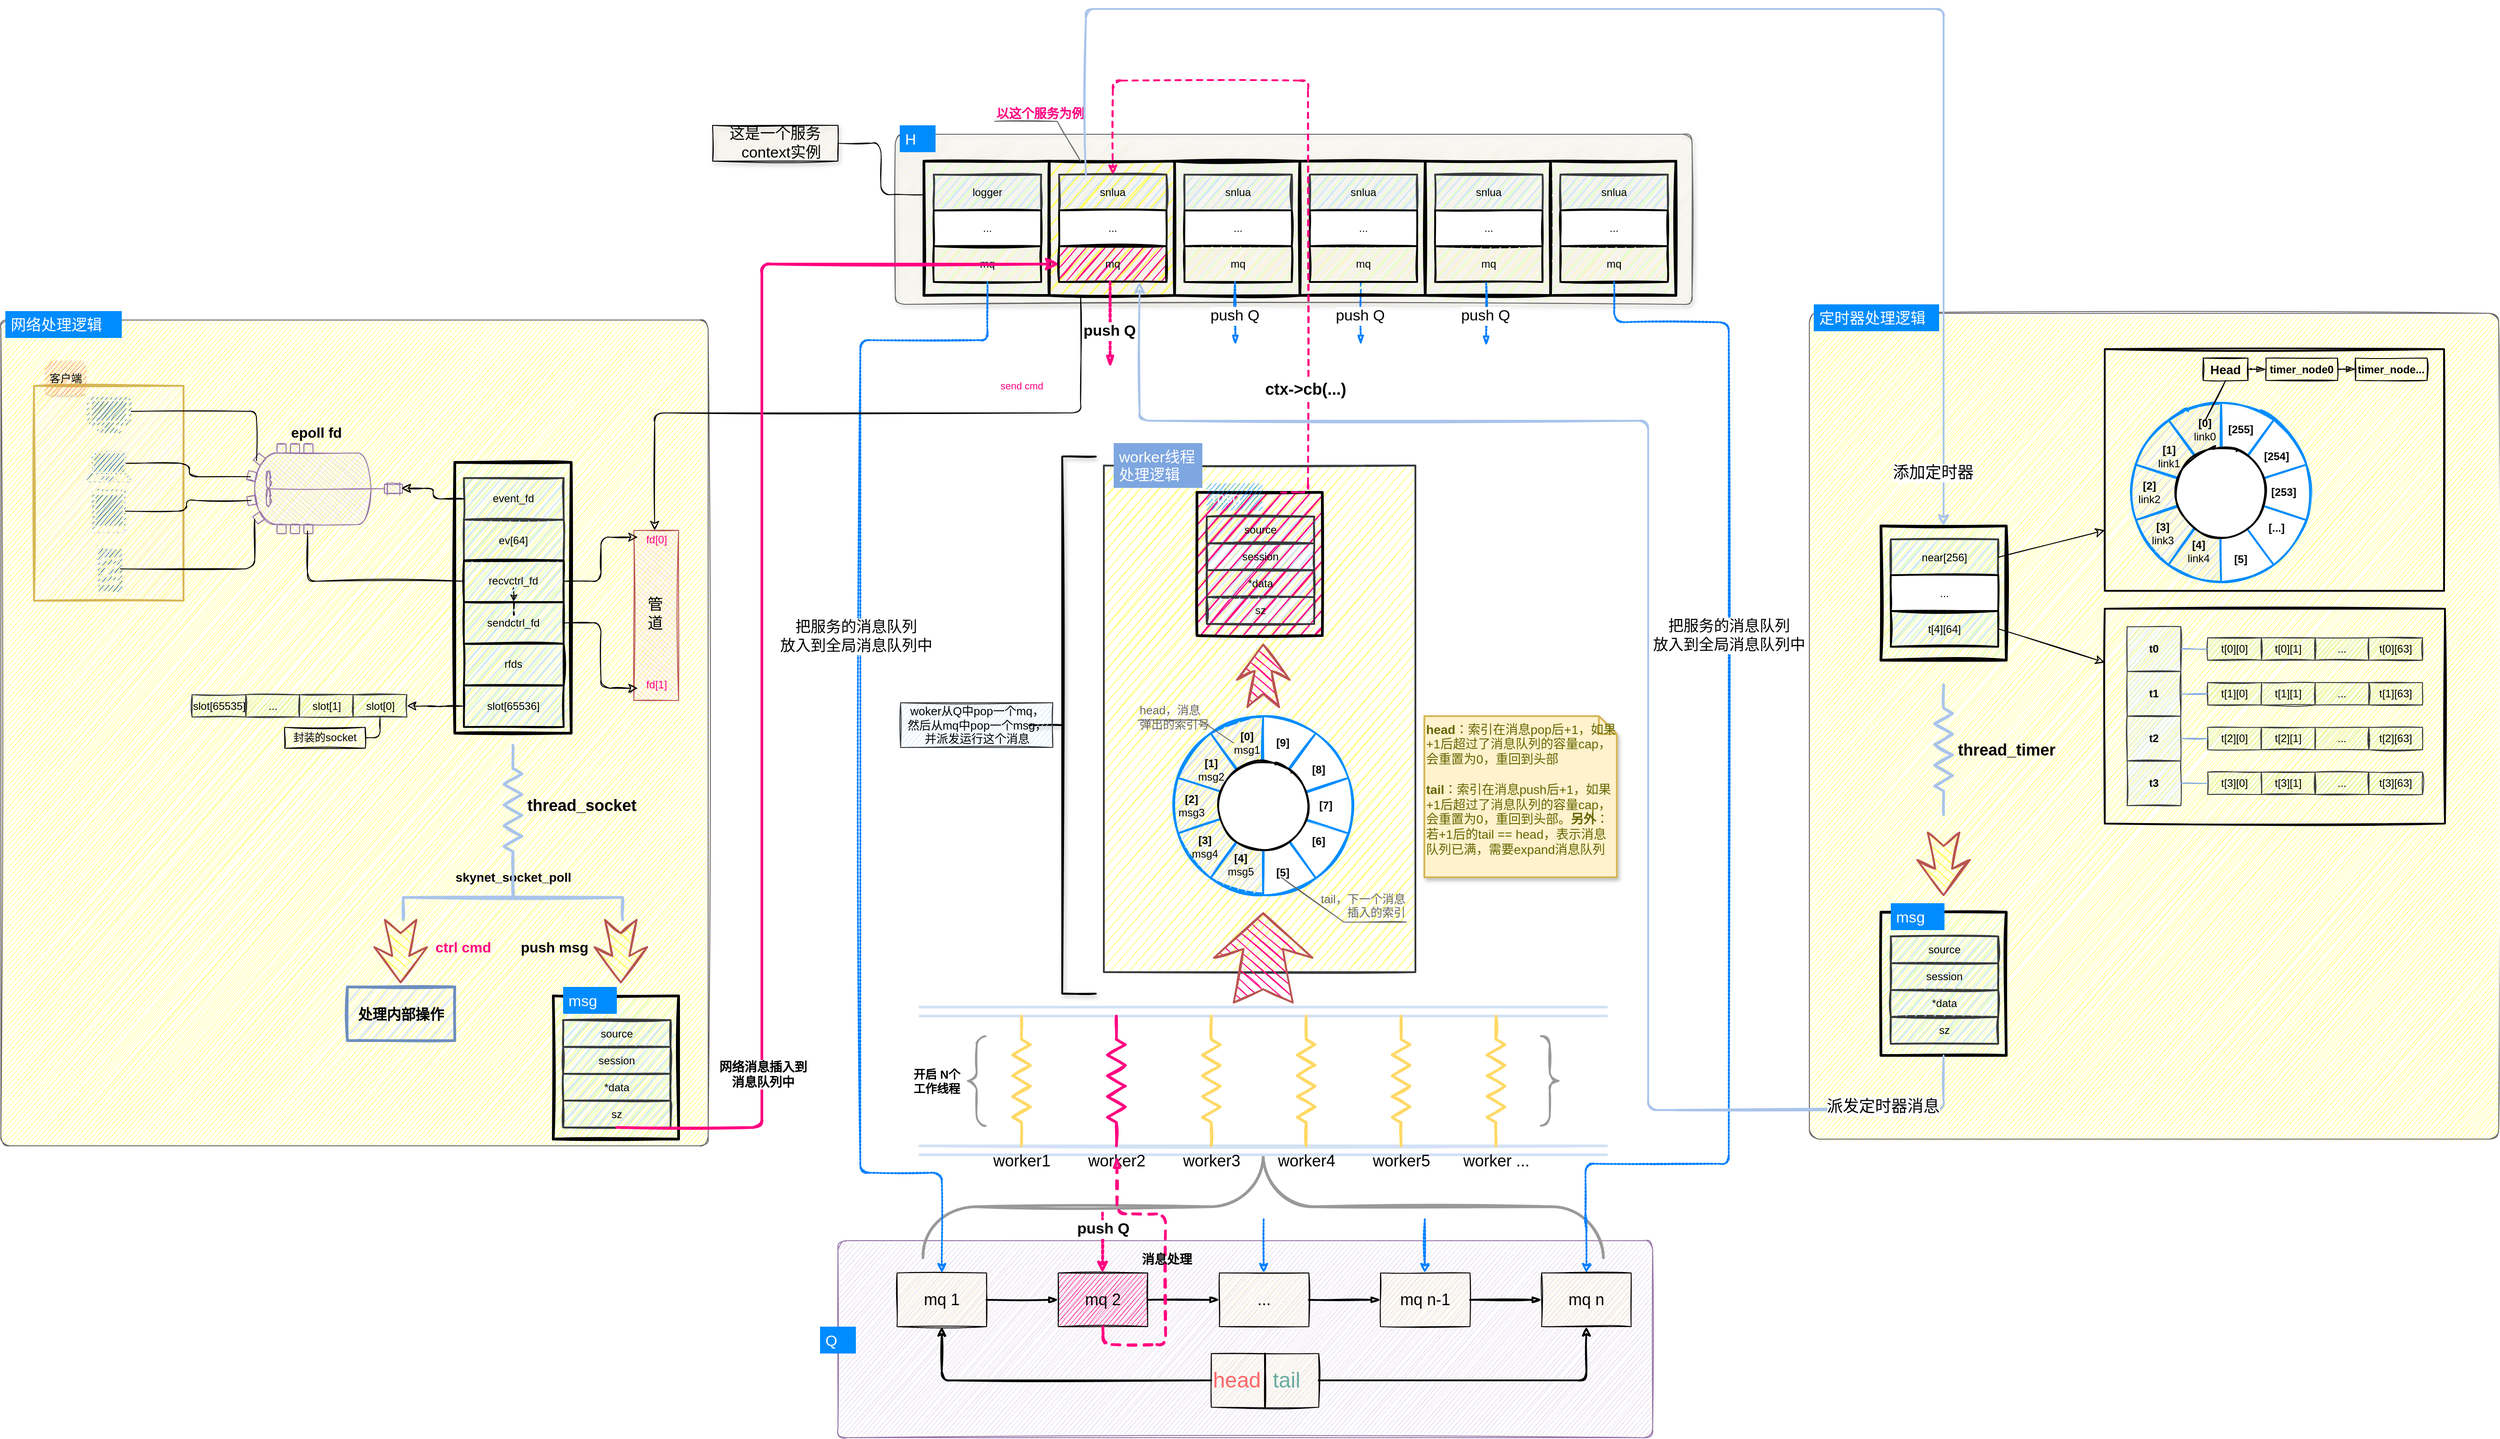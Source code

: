 <mxfile version="13.8.0" type="device"><diagram name="Page-1" id="c7558073-3199-34d8-9f00-42111426c3f3"><mxGraphModel dx="2849" dy="2361" grid="1" gridSize="10" guides="1" tooltips="1" connect="1" arrows="1" fold="1" page="1" pageScale="1" pageWidth="826" pageHeight="1169" background="#ffffff" math="0" shadow="0"><root><mxCell id="0"/><mxCell id="1" parent="0"/><mxCell id="QT5uuXMVMJqkELl6CN8o-265" value="" style="shape=mxgraph.mockup.containers.marginRect;rectMarginTop=10;strokeColor=#666666;strokeWidth=1;dashed=0;arcSize=5;recursiveResize=0;shadow=0;glass=1;comic=0;labelBackgroundColor=none;fillColor=#FFFF66;gradientColor=none;fontSize=18;fontColor=#000000;align=center;sketch=1;" parent="1" vertex="1"><mxGeometry x="-810" y="-112.5" width="790" height="932.5" as="geometry"/></mxCell><mxCell id="QT5uuXMVMJqkELl6CN8o-266" value="网络处理逻辑" style="shape=rect;strokeColor=none;fillColor=#008cff;strokeWidth=1;dashed=0;arcSize=20;fontColor=#ffffff;fontSize=17;spacing=2;spacingTop=-2;align=left;autosize=1;spacingLeft=4;resizeWidth=0;resizeHeight=0;perimeter=none;sketch=0;" parent="QT5uuXMVMJqkELl6CN8o-265" vertex="1"><mxGeometry x="5" width="130" height="30" as="geometry"/></mxCell><mxCell id="QT5uuXMVMJqkELl6CN8o-274" value="&lt;font color=&quot;#000000&quot;&gt;thread_socket&lt;/font&gt;" style="text;html=1;strokeColor=none;fillColor=none;align=center;verticalAlign=middle;whiteSpace=wrap;fontColor=#A9C4EB;fontSize=18;fontStyle=1;sketch=1;" parent="QT5uuXMVMJqkELl6CN8o-265" vertex="1"><mxGeometry x="628.65" y="542.5" width="40" height="20" as="geometry"/></mxCell><mxCell id="hk2eDzHBtozhw56mzOnH-405" value="" style="shape=mxgraph.mockup.containers.marginRect;rectMarginTop=10;strokeColor=#666666;strokeWidth=1;dashed=0;arcSize=5;recursiveResize=0;shadow=0;glass=1;comic=0;labelBackgroundColor=none;fillColor=#FFFF66;gradientColor=none;fontSize=18;fontColor=#000000;align=center;sketch=1;" parent="1" vertex="1"><mxGeometry x="1210" y="-120" width="770" height="932.5" as="geometry"/></mxCell><mxCell id="hk2eDzHBtozhw56mzOnH-406" value="定时器处理逻辑" style="shape=rect;strokeColor=none;fillColor=#008cff;strokeWidth=1;dashed=0;arcSize=20;fontColor=#ffffff;fontSize=17;spacing=2;spacingTop=-2;align=left;autosize=1;spacingLeft=4;resizeWidth=0;resizeHeight=0;perimeter=none;sketch=0;" parent="hk2eDzHBtozhw56mzOnH-405" vertex="1"><mxGeometry x="5" width="140" height="30" as="geometry"/></mxCell><mxCell id="hk2eDzHBtozhw56mzOnH-369" value="" style="group;sketch=1;" parent="1" vertex="1" connectable="0"><mxGeometry x="1570" y="-10" width="200" height="200" as="geometry"/></mxCell><mxCell id="hk2eDzHBtozhw56mzOnH-223" value="" style="verticalLabelPosition=bottom;shadow=0;dashed=0;align=center;html=1;verticalAlign=top;strokeWidth=1;shape=mxgraph.mockup.graphics.pieChart;strokeColor=#008cff;parts=10,10,10,10,10,10,10,10,10,10;partColors=#D4E1F5,#D4E1F5,#D4E1F5,#D4E1F5,#D4E1F5,#FFFFFF,#FFFFFF,#FFFFFF,#FFFFFF,#FFFFFF;strokeWidth=2;labelBackgroundColor=none;fillColor=#FFF2CC;partsCount=10;sketch=1;" parent="hk2eDzHBtozhw56mzOnH-369" vertex="1"><mxGeometry width="200" height="200" as="geometry"/></mxCell><mxCell id="hk2eDzHBtozhw56mzOnH-224" value="" style="strokeWidth=2;html=1;shape=mxgraph.flowchart.start_2;whiteSpace=wrap;shadow=0;labelBackgroundColor=none;align=center;sketch=1;" parent="hk2eDzHBtozhw56mzOnH-369" vertex="1"><mxGeometry x="50" y="50" width="100" height="100" as="geometry"/></mxCell><mxCell id="hk2eDzHBtozhw56mzOnH-225" value="&lt;b&gt;[0]&lt;/b&gt;&lt;br&gt;link0" style="text;html=1;strokeColor=none;fillColor=none;align=center;verticalAlign=middle;whiteSpace=wrap;shadow=0;labelBackgroundColor=none;sketch=1;" parent="hk2eDzHBtozhw56mzOnH-369" vertex="1"><mxGeometry x="62" y="20" width="40" height="20" as="geometry"/></mxCell><mxCell id="hk2eDzHBtozhw56mzOnH-226" value="&lt;b&gt;[1]&lt;/b&gt;&lt;br&gt;link1" style="text;html=1;strokeColor=none;fillColor=none;align=center;verticalAlign=middle;whiteSpace=wrap;shadow=0;labelBackgroundColor=none;sketch=1;" parent="hk2eDzHBtozhw56mzOnH-369" vertex="1"><mxGeometry x="22" y="50" width="40" height="20" as="geometry"/></mxCell><mxCell id="hk2eDzHBtozhw56mzOnH-227" value="&lt;b&gt;[2]&lt;br&gt;&lt;/b&gt;link2" style="text;html=1;strokeColor=none;fillColor=none;align=center;verticalAlign=middle;whiteSpace=wrap;shadow=0;labelBackgroundColor=none;sketch=1;" parent="hk2eDzHBtozhw56mzOnH-369" vertex="1"><mxGeometry y="90" width="40" height="20" as="geometry"/></mxCell><mxCell id="hk2eDzHBtozhw56mzOnH-228" value="&lt;b&gt;[3]&lt;br&gt;&lt;/b&gt;link3" style="text;html=1;strokeColor=none;fillColor=none;align=center;verticalAlign=middle;whiteSpace=wrap;shadow=0;labelBackgroundColor=none;sketch=1;" parent="hk2eDzHBtozhw56mzOnH-369" vertex="1"><mxGeometry x="15" y="136" width="40" height="20" as="geometry"/></mxCell><mxCell id="hk2eDzHBtozhw56mzOnH-229" value="&lt;b&gt;[4]&lt;br&gt;&lt;/b&gt;link4" style="text;html=1;strokeColor=none;fillColor=none;align=center;verticalAlign=middle;whiteSpace=wrap;shadow=0;labelBackgroundColor=none;sketch=1;" parent="hk2eDzHBtozhw56mzOnH-369" vertex="1"><mxGeometry x="55" y="156" width="40" height="20" as="geometry"/></mxCell><mxCell id="hk2eDzHBtozhw56mzOnH-230" value="[5]" style="text;html=1;strokeColor=none;fillColor=none;align=center;verticalAlign=middle;whiteSpace=wrap;shadow=0;comic=0;fontSize=12;fontColor=#000000;labelBackgroundColor=none;fontStyle=1;sketch=1;" parent="hk2eDzHBtozhw56mzOnH-369" vertex="1"><mxGeometry x="102" y="165" width="40" height="20" as="geometry"/></mxCell><mxCell id="hk2eDzHBtozhw56mzOnH-231" value="[...]" style="text;html=1;strokeColor=none;fillColor=none;align=center;verticalAlign=middle;whiteSpace=wrap;shadow=0;comic=0;fontSize=12;fontColor=#000000;labelBackgroundColor=none;fontStyle=1;sketch=1;" parent="hk2eDzHBtozhw56mzOnH-369" vertex="1"><mxGeometry x="142" y="130" width="40" height="20" as="geometry"/></mxCell><mxCell id="hk2eDzHBtozhw56mzOnH-232" value="[253]" style="text;html=1;strokeColor=none;fillColor=none;align=center;verticalAlign=middle;whiteSpace=wrap;shadow=0;comic=0;fontSize=12;fontColor=#000000;labelBackgroundColor=none;fontStyle=1;sketch=1;" parent="hk2eDzHBtozhw56mzOnH-369" vertex="1"><mxGeometry x="150" y="90" width="40" height="20" as="geometry"/></mxCell><mxCell id="hk2eDzHBtozhw56mzOnH-233" value="[254]" style="text;html=1;strokeColor=none;fillColor=none;align=center;verticalAlign=middle;whiteSpace=wrap;shadow=0;comic=0;fontSize=12;fontColor=#000000;labelBackgroundColor=none;fontStyle=1;sketch=1;" parent="hk2eDzHBtozhw56mzOnH-369" vertex="1"><mxGeometry x="142" y="50" width="40" height="20" as="geometry"/></mxCell><mxCell id="hk2eDzHBtozhw56mzOnH-234" value="[255]" style="text;html=1;strokeColor=none;fillColor=none;align=center;verticalAlign=middle;whiteSpace=wrap;shadow=0;comic=0;fontSize=12;fontColor=#000000;labelBackgroundColor=none;fontStyle=1;sketch=1;" parent="hk2eDzHBtozhw56mzOnH-369" vertex="1"><mxGeometry x="102" y="20" width="40" height="20" as="geometry"/></mxCell><mxCell id="hk2eDzHBtozhw56mzOnH-120" value="" style="group;sketch=1;" parent="1" vertex="1" connectable="0"><mxGeometry x="189" y="-400" width="890" height="280" as="geometry"/></mxCell><mxCell id="hk2eDzHBtozhw56mzOnH-113" value="" style="shape=mxgraph.mockup.containers.marginRect;rectMarginTop=10;strokeColor=#666666;strokeWidth=1;dashed=0;arcSize=5;recursiveResize=0;shadow=1;glass=0;comic=0;fillColor=#FFF2CC;sketch=1;" parent="hk2eDzHBtozhw56mzOnH-120" vertex="1"><mxGeometry y="80" width="890" height="200" as="geometry"/></mxCell><mxCell id="hk2eDzHBtozhw56mzOnH-114" value="H" style="shape=rect;strokeColor=none;fillColor=#008cff;strokeWidth=1;dashed=0;arcSize=20;fontColor=#ffffff;fontSize=17;spacing=2;spacingTop=-2;align=left;autosize=1;spacingLeft=4;resizeWidth=0;resizeHeight=0;perimeter=none;sketch=0;" parent="hk2eDzHBtozhw56mzOnH-113" vertex="1"><mxGeometry x="5" width="40" height="30" as="geometry"/></mxCell><mxCell id="hk2eDzHBtozhw56mzOnH-78" value="" style="group;sketch=1;" parent="hk2eDzHBtozhw56mzOnH-120" vertex="1" connectable="0"><mxGeometry x="32" y="120" width="140" height="150" as="geometry"/></mxCell><mxCell id="hk2eDzHBtozhw56mzOnH-73" value="" style="group;sketch=1;" parent="hk2eDzHBtozhw56mzOnH-78" vertex="1" connectable="0"><mxGeometry width="140" height="150" as="geometry"/></mxCell><mxCell id="hk2eDzHBtozhw56mzOnH-70" value="&lt;p style=&quot;margin: 4px 0px 0px ; text-align: center&quot;&gt;&lt;br&gt;&lt;/p&gt;" style="verticalAlign=middle;align=center;overflow=fill;fontSize=12;fontFamily=Helvetica;html=1;fontStyle=1;strokeWidth=3;fillColor=#E6FFCC;sketch=1;" parent="hk2eDzHBtozhw56mzOnH-73" vertex="1"><mxGeometry width="140" height="150" as="geometry"/></mxCell><mxCell id="hk2eDzHBtozhw56mzOnH-59" value="logger" style="whiteSpace=wrap;html=1;strokeWidth=2;fillColor=#cce5ff;comic=0;strokeColor=#36393d;sketch=1;" parent="hk2eDzHBtozhw56mzOnH-73" vertex="1"><mxGeometry x="11" y="15" width="120" height="40" as="geometry"/></mxCell><mxCell id="hk2eDzHBtozhw56mzOnH-66" value="..." style="whiteSpace=wrap;html=1;strokeWidth=2;sketch=1;" parent="hk2eDzHBtozhw56mzOnH-73" vertex="1"><mxGeometry x="11" y="55" width="120" height="40" as="geometry"/></mxCell><mxCell id="hk2eDzHBtozhw56mzOnH-71" value="mq" style="whiteSpace=wrap;html=1;strokeWidth=2;fillColor=#FFF2CC;sketch=1;" parent="hk2eDzHBtozhw56mzOnH-73" vertex="1"><mxGeometry x="11" y="95" width="120" height="40" as="geometry"/></mxCell><mxCell id="hk2eDzHBtozhw56mzOnH-83" value="" style="group;sketch=1;" parent="hk2eDzHBtozhw56mzOnH-120" vertex="1" connectable="0"><mxGeometry x="172" y="120" width="280" height="150" as="geometry"/></mxCell><mxCell id="hk2eDzHBtozhw56mzOnH-84" value="" style="group;sketch=1;" parent="hk2eDzHBtozhw56mzOnH-83" vertex="1" connectable="0"><mxGeometry width="280" height="150" as="geometry"/></mxCell><mxCell id="hk2eDzHBtozhw56mzOnH-85" value="&lt;p style=&quot;margin: 4px 0px 0px ; text-align: center&quot;&gt;&lt;br&gt;&lt;/p&gt;" style="verticalAlign=middle;align=center;overflow=fill;fontSize=12;fontFamily=Helvetica;html=1;fontStyle=1;strokeWidth=3;fillColor=#FFFF66;sketch=1;" parent="hk2eDzHBtozhw56mzOnH-84" vertex="1"><mxGeometry width="140" height="150" as="geometry"/></mxCell><mxCell id="hk2eDzHBtozhw56mzOnH-86" value="snlua" style="whiteSpace=wrap;html=1;strokeWidth=2;fillColor=#cce5ff;comic=0;strokeColor=#36393d;sketch=1;" parent="hk2eDzHBtozhw56mzOnH-84" vertex="1"><mxGeometry x="11" y="15" width="120" height="40" as="geometry"/></mxCell><mxCell id="hk2eDzHBtozhw56mzOnH-87" value="..." style="whiteSpace=wrap;html=1;strokeWidth=2;sketch=1;" parent="hk2eDzHBtozhw56mzOnH-84" vertex="1"><mxGeometry x="11" y="55" width="120" height="40" as="geometry"/></mxCell><mxCell id="hk2eDzHBtozhw56mzOnH-88" value="mq" style="whiteSpace=wrap;html=1;strokeWidth=2;fillColor=#FF0080;sketch=1;" parent="hk2eDzHBtozhw56mzOnH-84" vertex="1"><mxGeometry x="11" y="95" width="120" height="40" as="geometry"/></mxCell><mxCell id="hk2eDzHBtozhw56mzOnH-101" value="" style="group;sketch=1;" parent="hk2eDzHBtozhw56mzOnH-84" vertex="1" connectable="0"><mxGeometry x="140" width="140" height="150" as="geometry"/></mxCell><mxCell id="hk2eDzHBtozhw56mzOnH-102" value="" style="group;sketch=1;" parent="hk2eDzHBtozhw56mzOnH-101" vertex="1" connectable="0"><mxGeometry width="140" height="150" as="geometry"/></mxCell><mxCell id="hk2eDzHBtozhw56mzOnH-103" value="&lt;p style=&quot;margin: 4px 0px 0px ; text-align: center&quot;&gt;&lt;br&gt;&lt;/p&gt;" style="verticalAlign=middle;align=center;overflow=fill;fontSize=12;fontFamily=Helvetica;html=1;fontStyle=1;strokeWidth=3;fillColor=#E6FFCC;sketch=1;" parent="hk2eDzHBtozhw56mzOnH-102" vertex="1"><mxGeometry width="140" height="150" as="geometry"/></mxCell><mxCell id="hk2eDzHBtozhw56mzOnH-104" value="snlua" style="whiteSpace=wrap;html=1;strokeWidth=2;fillColor=#cce5ff;comic=0;strokeColor=#36393d;sketch=1;" parent="hk2eDzHBtozhw56mzOnH-102" vertex="1"><mxGeometry x="11" y="15" width="120" height="40" as="geometry"/></mxCell><mxCell id="hk2eDzHBtozhw56mzOnH-105" value="..." style="whiteSpace=wrap;html=1;strokeWidth=2;sketch=1;" parent="hk2eDzHBtozhw56mzOnH-102" vertex="1"><mxGeometry x="11" y="55" width="120" height="40" as="geometry"/></mxCell><mxCell id="hk2eDzHBtozhw56mzOnH-106" value="mq" style="whiteSpace=wrap;html=1;strokeWidth=2;fillColor=#FFF2CC;sketch=1;" parent="hk2eDzHBtozhw56mzOnH-102" vertex="1"><mxGeometry x="11" y="95" width="120" height="40" as="geometry"/></mxCell><mxCell id="hk2eDzHBtozhw56mzOnH-89" value="" style="group;sketch=1;" parent="hk2eDzHBtozhw56mzOnH-120" vertex="1" connectable="0"><mxGeometry x="732" y="120" width="140" height="150" as="geometry"/></mxCell><mxCell id="hk2eDzHBtozhw56mzOnH-90" value="" style="group;sketch=1;" parent="hk2eDzHBtozhw56mzOnH-89" vertex="1" connectable="0"><mxGeometry width="140" height="150" as="geometry"/></mxCell><mxCell id="hk2eDzHBtozhw56mzOnH-91" value="&lt;p style=&quot;margin: 4px 0px 0px ; text-align: center&quot;&gt;&lt;br&gt;&lt;/p&gt;" style="verticalAlign=middle;align=center;overflow=fill;fontSize=12;fontFamily=Helvetica;html=1;fontStyle=1;strokeWidth=3;fillColor=#E6FFCC;sketch=1;" parent="hk2eDzHBtozhw56mzOnH-90" vertex="1"><mxGeometry width="140" height="150" as="geometry"/></mxCell><mxCell id="hk2eDzHBtozhw56mzOnH-92" value="snlua" style="whiteSpace=wrap;html=1;strokeWidth=2;fillColor=#cce5ff;comic=0;strokeColor=#36393d;sketch=1;" parent="hk2eDzHBtozhw56mzOnH-90" vertex="1"><mxGeometry x="11" y="15" width="120" height="40" as="geometry"/></mxCell><mxCell id="hk2eDzHBtozhw56mzOnH-93" value="..." style="whiteSpace=wrap;html=1;strokeWidth=2;sketch=1;" parent="hk2eDzHBtozhw56mzOnH-90" vertex="1"><mxGeometry x="11" y="55" width="120" height="40" as="geometry"/></mxCell><mxCell id="hk2eDzHBtozhw56mzOnH-94" value="mq" style="whiteSpace=wrap;html=1;strokeWidth=2;fillColor=#FFF2CC;sketch=1;" parent="hk2eDzHBtozhw56mzOnH-90" vertex="1"><mxGeometry x="11" y="95" width="120" height="40" as="geometry"/></mxCell><mxCell id="hk2eDzHBtozhw56mzOnH-95" value="" style="group;sketch=1;" parent="hk2eDzHBtozhw56mzOnH-120" vertex="1" connectable="0"><mxGeometry x="592" y="120" width="140" height="150" as="geometry"/></mxCell><mxCell id="hk2eDzHBtozhw56mzOnH-96" value="" style="group;sketch=1;" parent="hk2eDzHBtozhw56mzOnH-95" vertex="1" connectable="0"><mxGeometry width="140" height="150" as="geometry"/></mxCell><mxCell id="hk2eDzHBtozhw56mzOnH-97" value="&lt;p style=&quot;margin: 4px 0px 0px ; text-align: center&quot;&gt;&lt;br&gt;&lt;/p&gt;" style="verticalAlign=middle;align=center;overflow=fill;fontSize=12;fontFamily=Helvetica;html=1;fontStyle=1;strokeWidth=3;fillColor=#E6FFCC;sketch=1;" parent="hk2eDzHBtozhw56mzOnH-96" vertex="1"><mxGeometry width="140" height="150" as="geometry"/></mxCell><mxCell id="hk2eDzHBtozhw56mzOnH-98" value="snlua" style="whiteSpace=wrap;html=1;strokeWidth=2;fillColor=#cce5ff;comic=0;strokeColor=#36393d;sketch=1;" parent="hk2eDzHBtozhw56mzOnH-96" vertex="1"><mxGeometry x="11" y="15" width="120" height="40" as="geometry"/></mxCell><mxCell id="hk2eDzHBtozhw56mzOnH-99" value="..." style="whiteSpace=wrap;html=1;strokeWidth=2;sketch=1;" parent="hk2eDzHBtozhw56mzOnH-96" vertex="1"><mxGeometry x="11" y="55" width="120" height="40" as="geometry"/></mxCell><mxCell id="hk2eDzHBtozhw56mzOnH-100" value="mq" style="whiteSpace=wrap;html=1;strokeWidth=2;fillColor=#FFF2CC;sketch=1;" parent="hk2eDzHBtozhw56mzOnH-96" vertex="1"><mxGeometry x="11" y="95" width="120" height="40" as="geometry"/></mxCell><mxCell id="hk2eDzHBtozhw56mzOnH-131" value="" style="endArrow=blockThin;html=1;dashed=1;dashPattern=1 1;strokeWidth=3;endFill=1;strokeColor=#FF0080;sketch=1;" parent="hk2eDzHBtozhw56mzOnH-96" edge="1"><mxGeometry width="50" height="50" relative="1" as="geometry"><mxPoint x="-352" y="135" as="sourcePoint"/><mxPoint x="-352" y="230" as="targetPoint"/></mxGeometry></mxCell><mxCell id="hk2eDzHBtozhw56mzOnH-146" value="&lt;font color=&quot;#000000&quot;&gt;push Q&lt;/font&gt;" style="edgeLabel;html=1;align=center;verticalAlign=middle;resizable=0;points=[];fontSize=17;fontColor=#A9C4EB;fontStyle=1;sketch=1;" parent="hk2eDzHBtozhw56mzOnH-131" vertex="1" connectable="0"><mxGeometry x="0.36" y="-1" relative="1" as="geometry"><mxPoint y="-10" as="offset"/></mxGeometry></mxCell><mxCell id="hk2eDzHBtozhw56mzOnH-147" value="" style="endArrow=blockThin;html=1;dashed=1;dashPattern=1 1;strokeWidth=2;endFill=1;strokeColor=#007FFF;sketch=1;" parent="hk2eDzHBtozhw56mzOnH-96" edge="1"><mxGeometry width="50" height="50" relative="1" as="geometry"><mxPoint x="-212.5" y="135" as="sourcePoint"/><mxPoint x="-212" y="205" as="targetPoint"/></mxGeometry></mxCell><mxCell id="hk2eDzHBtozhw56mzOnH-148" value="push Q" style="edgeLabel;html=1;align=center;verticalAlign=middle;resizable=0;points=[];fontSize=17;fontColor=#000000;sketch=1;" parent="hk2eDzHBtozhw56mzOnH-147" vertex="1" connectable="0"><mxGeometry x="0.36" y="-1" relative="1" as="geometry"><mxPoint y="-10" as="offset"/></mxGeometry></mxCell><mxCell id="hk2eDzHBtozhw56mzOnH-149" value="" style="endArrow=blockThin;html=1;dashed=1;dashPattern=1 1;strokeWidth=2;endFill=1;strokeColor=#007FFF;sketch=1;" parent="hk2eDzHBtozhw56mzOnH-96" edge="1"><mxGeometry width="50" height="50" relative="1" as="geometry"><mxPoint x="-72" y="135" as="sourcePoint"/><mxPoint x="-72" y="205" as="targetPoint"/></mxGeometry></mxCell><mxCell id="hk2eDzHBtozhw56mzOnH-150" value="push Q" style="edgeLabel;html=1;align=center;verticalAlign=middle;resizable=0;points=[];fontSize=17;fontColor=#000000;sketch=1;" parent="hk2eDzHBtozhw56mzOnH-149" vertex="1" connectable="0"><mxGeometry x="0.36" y="-1" relative="1" as="geometry"><mxPoint y="-10" as="offset"/></mxGeometry></mxCell><mxCell id="hk2eDzHBtozhw56mzOnH-151" value="" style="endArrow=blockThin;html=1;dashed=1;dashPattern=1 1;strokeWidth=2;endFill=1;strokeColor=#007FFF;sketch=1;" parent="hk2eDzHBtozhw56mzOnH-96" edge="1"><mxGeometry width="50" height="50" relative="1" as="geometry"><mxPoint x="68" y="136" as="sourcePoint"/><mxPoint x="68" y="206" as="targetPoint"/></mxGeometry></mxCell><mxCell id="hk2eDzHBtozhw56mzOnH-152" value="push Q" style="edgeLabel;html=1;align=center;verticalAlign=middle;resizable=0;points=[];fontSize=17;fontColor=#000000;sketch=1;" parent="hk2eDzHBtozhw56mzOnH-151" vertex="1" connectable="0"><mxGeometry x="0.36" y="-1" relative="1" as="geometry"><mxPoint y="-11" as="offset"/></mxGeometry></mxCell><mxCell id="hk2eDzHBtozhw56mzOnH-107" value="" style="group;sketch=1;" parent="hk2eDzHBtozhw56mzOnH-120" vertex="1" connectable="0"><mxGeometry x="452" y="120" width="140" height="150" as="geometry"/></mxCell><mxCell id="hk2eDzHBtozhw56mzOnH-108" value="" style="group;sketch=1;" parent="hk2eDzHBtozhw56mzOnH-107" vertex="1" connectable="0"><mxGeometry width="140" height="150" as="geometry"/></mxCell><mxCell id="hk2eDzHBtozhw56mzOnH-109" value="&lt;p style=&quot;margin: 4px 0px 0px ; text-align: center&quot;&gt;&lt;br&gt;&lt;/p&gt;" style="verticalAlign=middle;align=center;overflow=fill;fontSize=12;fontFamily=Helvetica;html=1;fontStyle=1;strokeWidth=3;fillColor=#E6FFCC;sketch=1;" parent="hk2eDzHBtozhw56mzOnH-108" vertex="1"><mxGeometry width="140" height="150" as="geometry"/></mxCell><mxCell id="hk2eDzHBtozhw56mzOnH-110" value="snlua" style="whiteSpace=wrap;html=1;strokeWidth=2;fillColor=#cce5ff;comic=0;strokeColor=#36393d;sketch=1;" parent="hk2eDzHBtozhw56mzOnH-108" vertex="1"><mxGeometry x="11" y="15" width="120" height="40" as="geometry"/></mxCell><mxCell id="hk2eDzHBtozhw56mzOnH-111" value="..." style="whiteSpace=wrap;html=1;strokeWidth=2;sketch=1;" parent="hk2eDzHBtozhw56mzOnH-108" vertex="1"><mxGeometry x="11" y="55" width="120" height="40" as="geometry"/></mxCell><mxCell id="hk2eDzHBtozhw56mzOnH-112" value="mq" style="whiteSpace=wrap;html=1;strokeWidth=2;fillColor=#FFF2CC;sketch=1;" parent="hk2eDzHBtozhw56mzOnH-108" vertex="1"><mxGeometry x="11" y="95" width="120" height="40" as="geometry"/></mxCell><mxCell id="QT5uuXMVMJqkELl6CN8o-269" value="&lt;font style=&quot;font-size: 14px&quot; color=&quot;#ff0080&quot;&gt;&lt;b&gt;以这个服务为例&lt;/b&gt;&lt;/font&gt;" style="strokeWidth=1;shadow=0;dashed=0;align=center;html=1;shape=mxgraph.mockup.text.callout;linkText=;textSize=17;textColor=#666666;callDir=NW;callStyle=line;fontSize=17;fontColor=#666666;align=left;verticalAlign=top;strokeColor=#666666;fillColor=#FFFF66;gradientColor=none;sketch=1;" parent="hk2eDzHBtozhw56mzOnH-120" vertex="1"><mxGeometry x="111" y="50" width="96" height="70" as="geometry"/></mxCell><mxCell id="hk2eDzHBtozhw56mzOnH-5" value="" style="group;sketch=1;" parent="1" vertex="1" connectable="0"><mxGeometry x="105" y="916" width="930" height="230" as="geometry"/></mxCell><mxCell id="Lv4g6UJgktaKBFhyR5HG-213" value="" style="shape=mxgraph.mockup.containers.marginRect;rectMarginTop=10;strokeColor=#9673a6;strokeWidth=1;dashed=0;arcSize=5;recursiveResize=0;shadow=0;labelBackgroundColor=none;fillColor=#e1d5e7;align=right;html=0;sketch=1;" parent="hk2eDzHBtozhw56mzOnH-5" vertex="1"><mxGeometry x="20" width="910" height="230" as="geometry"/></mxCell><mxCell id="Lv4g6UJgktaKBFhyR5HG-182" value="mq 1" style="whiteSpace=wrap;html=1;shadow=0;labelBackgroundColor=none;fillColor=#FFF2CC;align=center;spacing=2;fontSize=18;sketch=1;" parent="hk2eDzHBtozhw56mzOnH-5" vertex="1"><mxGeometry x="86" y="46" width="100" height="60" as="geometry"/></mxCell><mxCell id="Lv4g6UJgktaKBFhyR5HG-183" value="mq 2" style="whiteSpace=wrap;html=1;shadow=0;labelBackgroundColor=none;fillColor=#FF0080;align=center;spacing=2;fontSize=18;sketch=1;" parent="hk2eDzHBtozhw56mzOnH-5" vertex="1"><mxGeometry x="266" y="46" width="100" height="60" as="geometry"/></mxCell><mxCell id="Lv4g6UJgktaKBFhyR5HG-184" value="" style="edgeStyle=orthogonalEdgeStyle;orthogonalLoop=1;jettySize=auto;html=1;endArrow=blockThin;endFill=1;strokeWidth=2;sketch=1;" parent="hk2eDzHBtozhw56mzOnH-5" source="Lv4g6UJgktaKBFhyR5HG-182" target="Lv4g6UJgktaKBFhyR5HG-183" edge="1"><mxGeometry relative="1" as="geometry"/></mxCell><mxCell id="Lv4g6UJgktaKBFhyR5HG-185" value="..." style="whiteSpace=wrap;html=1;shadow=0;labelBackgroundColor=none;fillColor=#FFF2CC;align=center;spacing=2;fontSize=18;sketch=1;" parent="hk2eDzHBtozhw56mzOnH-5" vertex="1"><mxGeometry x="446" y="46" width="100" height="60" as="geometry"/></mxCell><mxCell id="Lv4g6UJgktaKBFhyR5HG-186" value="" style="edgeStyle=orthogonalEdgeStyle;orthogonalLoop=1;jettySize=auto;html=1;endArrow=blockThin;endFill=1;strokeWidth=2;sketch=1;" parent="hk2eDzHBtozhw56mzOnH-5" source="Lv4g6UJgktaKBFhyR5HG-183" target="Lv4g6UJgktaKBFhyR5HG-185" edge="1"><mxGeometry relative="1" as="geometry"/></mxCell><mxCell id="Lv4g6UJgktaKBFhyR5HG-187" value="mq n-1" style="whiteSpace=wrap;html=1;shadow=0;labelBackgroundColor=none;fillColor=#FFF2CC;align=center;spacing=2;fontSize=18;sketch=1;" parent="hk2eDzHBtozhw56mzOnH-5" vertex="1"><mxGeometry x="626" y="46" width="100" height="60" as="geometry"/></mxCell><mxCell id="Lv4g6UJgktaKBFhyR5HG-188" value="" style="edgeStyle=orthogonalEdgeStyle;orthogonalLoop=1;jettySize=auto;html=1;endArrow=blockThin;endFill=1;strokeWidth=2;sketch=1;" parent="hk2eDzHBtozhw56mzOnH-5" source="Lv4g6UJgktaKBFhyR5HG-185" target="Lv4g6UJgktaKBFhyR5HG-187" edge="1"><mxGeometry relative="1" as="geometry"/></mxCell><mxCell id="Lv4g6UJgktaKBFhyR5HG-215" value="mq n" style="whiteSpace=wrap;html=1;shadow=0;labelBackgroundColor=none;fillColor=#FFF2CC;align=center;spacing=2;fontSize=18;sketch=1;" parent="hk2eDzHBtozhw56mzOnH-5" vertex="1"><mxGeometry x="806" y="46" width="100" height="60" as="geometry"/></mxCell><mxCell id="Lv4g6UJgktaKBFhyR5HG-216" value="" style="edgeStyle=orthogonalEdgeStyle;orthogonalLoop=1;jettySize=auto;html=1;endArrow=blockThin;endFill=1;strokeWidth=2;sketch=1;" parent="hk2eDzHBtozhw56mzOnH-5" source="Lv4g6UJgktaKBFhyR5HG-187" target="Lv4g6UJgktaKBFhyR5HG-215" edge="1"><mxGeometry relative="1" as="geometry"/></mxCell><mxCell id="Lv4g6UJgktaKBFhyR5HG-214" value="Q" style="shape=rect;strokeColor=none;fillColor=#008cff;strokeWidth=1;dashed=0;arcSize=20;fontColor=#ffffff;fontSize=17;spacing=2;spacingTop=-2;align=left;autosize=1;spacingLeft=4;resizeWidth=0;resizeHeight=0;perimeter=none;sketch=0;" parent="hk2eDzHBtozhw56mzOnH-5" vertex="1"><mxGeometry y="106" width="40" height="30" as="geometry"/></mxCell><mxCell id="Lv4g6UJgktaKBFhyR5HG-203" value="" style="group;sketch=1;" parent="hk2eDzHBtozhw56mzOnH-5" vertex="1" connectable="0"><mxGeometry x="437" y="136" width="120" height="60" as="geometry"/></mxCell><mxCell id="Lv4g6UJgktaKBFhyR5HG-200" value="&lt;font style=&quot;font-size: 24px&quot;&gt;&lt;font color=&quot;#ff6666&quot;&gt;head&lt;/font&gt;&amp;nbsp; &lt;font style=&quot;font-size: 24px&quot; color=&quot;#67ab9f&quot;&gt;tail&lt;/font&gt;&lt;/font&gt;" style="whiteSpace=wrap;html=1;shadow=0;labelBackgroundColor=none;fillColor=#FFF2CC;align=left;sketch=1;" parent="Lv4g6UJgktaKBFhyR5HG-203" vertex="1"><mxGeometry width="120" height="60" as="geometry"/></mxCell><mxCell id="Lv4g6UJgktaKBFhyR5HG-202" value="" style="line;strokeWidth=2;direction=south;html=1;shadow=0;labelBackgroundColor=none;fillColor=#FFF2CC;align=right;sketch=1;" parent="Lv4g6UJgktaKBFhyR5HG-203" vertex="1"><mxGeometry x="55" width="10" height="60" as="geometry"/></mxCell><mxCell id="hk2eDzHBtozhw56mzOnH-1" style="edgeStyle=orthogonalEdgeStyle;orthogonalLoop=1;jettySize=auto;html=1;exitX=0;exitY=0.5;exitDx=0;exitDy=0;entryX=0.5;entryY=1;entryDx=0;entryDy=0;strokeWidth=2;sketch=1;" parent="hk2eDzHBtozhw56mzOnH-5" source="Lv4g6UJgktaKBFhyR5HG-200" target="Lv4g6UJgktaKBFhyR5HG-182" edge="1"><mxGeometry relative="1" as="geometry"/></mxCell><mxCell id="hk2eDzHBtozhw56mzOnH-4" style="edgeStyle=orthogonalEdgeStyle;orthogonalLoop=1;jettySize=auto;html=1;exitX=1;exitY=0.5;exitDx=0;exitDy=0;entryX=0.5;entryY=1;entryDx=0;entryDy=0;strokeWidth=2;sketch=1;" parent="hk2eDzHBtozhw56mzOnH-5" source="Lv4g6UJgktaKBFhyR5HG-200" target="Lv4g6UJgktaKBFhyR5HG-215" edge="1"><mxGeometry relative="1" as="geometry"/></mxCell><mxCell id="Lv4g6UJgktaKBFhyR5HG-223" value="" style="verticalLabelPosition=bottom;shadow=0;dashed=0;align=center;html=1;verticalAlign=top;strokeWidth=3;shape=mxgraph.mockup.markup.curlyBrace;strokeColor=#999999;labelBackgroundColor=none;fillColor=#FFF2CC;direction=east;sketch=1;" parent="hk2eDzHBtozhw56mzOnH-5" vertex="1"><mxGeometry x="115" y="-85" width="760" height="114" as="geometry"/></mxCell><mxCell id="hk2eDzHBtozhw56mzOnH-125" value="" style="endArrow=classic;html=1;dashed=1;dashPattern=1 1;strokeWidth=3;strokeColor=#FF0080;sketch=1;" parent="hk2eDzHBtozhw56mzOnH-5" edge="1"><mxGeometry width="50" height="50" relative="1" as="geometry"><mxPoint x="315.5" y="-21" as="sourcePoint"/><mxPoint x="315.5" y="46" as="targetPoint"/></mxGeometry></mxCell><mxCell id="hk2eDzHBtozhw56mzOnH-128" value="" style="endArrow=classic;html=1;dashed=1;dashPattern=1 1;strokeWidth=2;strokeColor=#007FFF;sketch=1;" parent="hk2eDzHBtozhw56mzOnH-5" edge="1"><mxGeometry width="50" height="50" relative="1" as="geometry"><mxPoint x="495.5" y="-14" as="sourcePoint"/><mxPoint x="495.5" y="46" as="targetPoint"/></mxGeometry></mxCell><mxCell id="hk2eDzHBtozhw56mzOnH-129" value="" style="endArrow=classic;html=1;dashed=1;dashPattern=1 1;strokeWidth=2;strokeColor=#007FFF;sketch=1;" parent="hk2eDzHBtozhw56mzOnH-5" edge="1"><mxGeometry width="50" height="50" relative="1" as="geometry"><mxPoint x="675.5" y="-14" as="sourcePoint"/><mxPoint x="675.5" y="46" as="targetPoint"/></mxGeometry></mxCell><mxCell id="hk2eDzHBtozhw56mzOnH-220" value="&lt;font color=&quot;#000000&quot;&gt;push Q&lt;/font&gt;" style="edgeLabel;html=1;align=center;verticalAlign=middle;resizable=0;points=[];fontSize=17;fontColor=#A9C4EB;fontStyle=1;sketch=1;" parent="hk2eDzHBtozhw56mzOnH-5" vertex="1" connectable="0"><mxGeometry x="316" y="7" as="geometry"><mxPoint y="-10" as="offset"/></mxGeometry></mxCell><mxCell id="Lv4g6UJgktaKBFhyR5HG-242" value="" style="verticalLabelPosition=bottom;shadow=0;dashed=0;align=center;html=1;verticalAlign=top;shape=mxgraph.electrical.transmission.2_line_bus;labelBackgroundColor=none;strokeColor=#D4E1F5;strokeWidth=3;fillColor=#FFF2CC;fontSize=18;sketch=1;" parent="1" vertex="1"><mxGeometry x="216.5" y="820" width="767" height="10" as="geometry"/></mxCell><mxCell id="Lv4g6UJgktaKBFhyR5HG-243" value="" style="verticalLabelPosition=bottom;shadow=0;dashed=0;align=center;html=1;verticalAlign=top;shape=mxgraph.electrical.transmission.2_line_bus;labelBackgroundColor=none;strokeColor=#D4E1F5;strokeWidth=3;fillColor=#FFF2CC;fontSize=18;sketch=1;" parent="1" vertex="1"><mxGeometry x="216.5" y="665" width="767" height="10" as="geometry"/></mxCell><mxCell id="Lv4g6UJgktaKBFhyR5HG-254" value="worker2&lt;br&gt;" style="pointerEvents=1;verticalLabelPosition=bottom;shadow=0;dashed=0;align=center;html=1;verticalAlign=top;shape=mxgraph.electrical.resistors.resistor_2;labelBackgroundColor=none;strokeColor=#FF0080;strokeWidth=3;fillColor=#f8cecc;fontSize=18;direction=south;sketch=1;" parent="1" vertex="1"><mxGeometry x="426" y="675" width="20" height="145" as="geometry"/></mxCell><mxCell id="Lv4g6UJgktaKBFhyR5HG-256" value="worker3" style="pointerEvents=1;verticalLabelPosition=bottom;shadow=0;dashed=0;align=center;html=1;verticalAlign=top;shape=mxgraph.electrical.resistors.resistor_2;labelBackgroundColor=none;strokeColor=#FFD966;strokeWidth=3;fillColor=#f8cecc;fontSize=18;direction=south;sketch=1;" parent="1" vertex="1"><mxGeometry x="532" y="675" width="20" height="145" as="geometry"/></mxCell><mxCell id="Lv4g6UJgktaKBFhyR5HG-259" value="worker4" style="pointerEvents=1;verticalLabelPosition=bottom;shadow=0;dashed=0;align=center;html=1;verticalAlign=top;shape=mxgraph.electrical.resistors.resistor_2;labelBackgroundColor=none;strokeColor=#FFD966;strokeWidth=3;fillColor=#f8cecc;fontSize=18;direction=south;sketch=1;" parent="1" vertex="1"><mxGeometry x="638" y="675" width="20" height="145" as="geometry"/></mxCell><mxCell id="Lv4g6UJgktaKBFhyR5HG-261" value="worker5" style="pointerEvents=1;verticalLabelPosition=bottom;shadow=0;dashed=0;align=center;html=1;verticalAlign=top;shape=mxgraph.electrical.resistors.resistor_2;labelBackgroundColor=none;strokeColor=#FFD966;strokeWidth=3;fillColor=#f8cecc;fontSize=18;direction=south;sketch=1;" parent="1" vertex="1"><mxGeometry x="744" y="675" width="20" height="145" as="geometry"/></mxCell><mxCell id="Lv4g6UJgktaKBFhyR5HG-263" value="worker ..." style="pointerEvents=1;verticalLabelPosition=bottom;shadow=0;dashed=0;align=center;html=1;verticalAlign=top;shape=mxgraph.electrical.resistors.resistor_2;labelBackgroundColor=none;strokeColor=#FFD966;strokeWidth=3;fillColor=#f8cecc;fontSize=18;direction=south;sketch=1;" parent="1" vertex="1"><mxGeometry x="850" y="675" width="20" height="145" as="geometry"/></mxCell><mxCell id="hk2eDzHBtozhw56mzOnH-11" value="worker1" style="pointerEvents=1;verticalLabelPosition=bottom;shadow=0;dashed=0;align=center;html=1;verticalAlign=top;shape=mxgraph.electrical.resistors.resistor_2;labelBackgroundColor=none;strokeColor=#FFD966;strokeWidth=3;fillColor=#f8cecc;fontSize=18;direction=south;sketch=1;" parent="1" vertex="1"><mxGeometry x="320" y="675" width="20" height="145" as="geometry"/></mxCell><mxCell id="hk2eDzHBtozhw56mzOnH-54" style="edgeStyle=orthogonalEdgeStyle;orthogonalLoop=1;jettySize=auto;html=1;entryX=0.5;entryY=0;entryDx=0;entryDy=0;strokeWidth=2;elbow=vertical;exitX=0.5;exitY=1;exitDx=0;exitDy=0;dashed=1;dashPattern=1 1;strokeColor=#007FFF;sketch=1;" parent="1" source="hk2eDzHBtozhw56mzOnH-71" target="Lv4g6UJgktaKBFhyR5HG-182" edge="1"><mxGeometry relative="1" as="geometry"><mxPoint x="260" y="220" as="sourcePoint"/><Array as="points"><mxPoint x="292" y="-80"/><mxPoint x="150" y="-80"/><mxPoint x="150" y="850"/><mxPoint x="241" y="850"/></Array></mxGeometry></mxCell><mxCell id="hk2eDzHBtozhw56mzOnH-126" value="把服务的消息队列&lt;br style=&quot;font-size: 17px;&quot;&gt;放入到全局消息队列中" style="edgeLabel;html=1;align=center;verticalAlign=middle;resizable=0;points=[];fontSize=17;fontColor=#000000;sketch=1;" parent="hk2eDzHBtozhw56mzOnH-54" vertex="1" connectable="0"><mxGeometry x="0.049" y="3" relative="1" as="geometry"><mxPoint x="-8" y="-165" as="offset"/></mxGeometry></mxCell><mxCell id="hk2eDzHBtozhw56mzOnH-121" style="edgeStyle=orthogonalEdgeStyle;orthogonalLoop=1;jettySize=auto;html=1;entryX=0.5;entryY=0;entryDx=0;entryDy=0;strokeWidth=2;elbow=vertical;exitX=0.5;exitY=1;exitDx=0;exitDy=0;dashed=1;dashPattern=1 1;strokeColor=#007FFF;sketch=1;" parent="1" source="hk2eDzHBtozhw56mzOnH-94" target="Lv4g6UJgktaKBFhyR5HG-215" edge="1"><mxGeometry relative="1" as="geometry"><mxPoint x="992" y="190" as="sourcePoint"/><mxPoint x="941" y="906" as="targetPoint"/><Array as="points"><mxPoint x="992" y="-100"/><mxPoint x="1120" y="-100"/><mxPoint x="1120" y="840"/><mxPoint x="960" y="840"/><mxPoint x="960" y="906"/><mxPoint x="961" y="906"/></Array></mxGeometry></mxCell><mxCell id="hk2eDzHBtozhw56mzOnH-127" value="&lt;font color=&quot;#000000&quot;&gt;把服务的消息队列&lt;br style=&quot;font-size: 17px&quot;&gt;放入到全局消息队列中&lt;/font&gt;" style="edgeLabel;html=1;align=center;verticalAlign=middle;resizable=0;points=[];fontSize=17;fontColor=#A9C4EB;sketch=1;" parent="1" vertex="1" connectable="0"><mxGeometry x="1120" y="250" as="geometry"><mxPoint as="offset"/></mxGeometry></mxCell><mxCell id="hk2eDzHBtozhw56mzOnH-46" value="" style="arcSize=10;dashed=0;fillColor=#ffff88;strokeWidth=2;strokeColor=#36393d;sketch=1;" parent="1" vertex="1"><mxGeometry x="422" y="60" width="348" height="566" as="geometry"/></mxCell><mxCell id="hk2eDzHBtozhw56mzOnH-48" value="worker线程&#10;处理逻辑" style="shape=rect;strokeColor=none;fillColor=#7EA6E0;strokeWidth=1;dashed=0;arcSize=20;fontColor=#ffffff;fontSize=17;spacing=2;spacingTop=-2;align=left;autosize=1;spacingLeft=4;resizeWidth=0;resizeHeight=0;perimeter=none;sketch=0;" parent="1" vertex="1"><mxGeometry x="433" y="35" width="99" height="50" as="geometry"/></mxCell><mxCell id="hk2eDzHBtozhw56mzOnH-13" value="" style="html=1;shadow=0;dashed=0;align=center;verticalAlign=middle;shape=mxgraph.arrows2.stylisedArrow;dy=0.6;dx=40;notch=15;feather=0.4;direction=north;strokeWidth=2;fillColor=#FF0080;strokeColor=#b85450;sketch=1;" parent="1" vertex="1"><mxGeometry x="545" y="560" width="110" height="100" as="geometry"/></mxCell><mxCell id="hk2eDzHBtozhw56mzOnH-141" value="" style="group;sketch=1;" parent="1" vertex="1" connectable="0"><mxGeometry x="500" y="340" width="200" height="200" as="geometry"/></mxCell><mxCell id="Lv4g6UJgktaKBFhyR5HG-227" value="" style="verticalLabelPosition=bottom;shadow=0;dashed=0;align=center;html=1;verticalAlign=top;strokeWidth=1;shape=mxgraph.mockup.graphics.pieChart;strokeColor=#008cff;parts=10,10,10,10,10,10,10,10,10,10;partColors=#D4E1F5,#D4E1F5,#D4E1F5,#D4E1F5,#D4E1F5,#FFFFFF,#FFFFFF,#FFFFFF,#FFFFFF,#FFFFFF;strokeWidth=2;labelBackgroundColor=none;fillColor=#FFF2CC;partsCount=10;sketch=1;" parent="hk2eDzHBtozhw56mzOnH-141" vertex="1"><mxGeometry width="200" height="200" as="geometry"/></mxCell><mxCell id="Lv4g6UJgktaKBFhyR5HG-228" value="" style="strokeWidth=2;html=1;shape=mxgraph.flowchart.start_2;whiteSpace=wrap;shadow=0;labelBackgroundColor=none;align=center;sketch=1;" parent="hk2eDzHBtozhw56mzOnH-141" vertex="1"><mxGeometry x="50" y="50" width="100" height="100" as="geometry"/></mxCell><mxCell id="Lv4g6UJgktaKBFhyR5HG-231" value="&lt;b&gt;[0]&lt;/b&gt;&lt;br&gt;msg1" style="text;html=1;strokeColor=none;fillColor=none;align=center;verticalAlign=middle;whiteSpace=wrap;shadow=0;labelBackgroundColor=none;sketch=1;" parent="hk2eDzHBtozhw56mzOnH-141" vertex="1"><mxGeometry x="62" y="20" width="40" height="20" as="geometry"/></mxCell><mxCell id="Lv4g6UJgktaKBFhyR5HG-232" value="&lt;b&gt;[1]&lt;/b&gt;&lt;br&gt;msg2" style="text;html=1;strokeColor=none;fillColor=none;align=center;verticalAlign=middle;whiteSpace=wrap;shadow=0;labelBackgroundColor=none;sketch=1;" parent="hk2eDzHBtozhw56mzOnH-141" vertex="1"><mxGeometry x="22" y="50" width="40" height="20" as="geometry"/></mxCell><mxCell id="Lv4g6UJgktaKBFhyR5HG-233" value="&lt;b&gt;[2]&lt;/b&gt;&lt;br&gt;msg3" style="text;html=1;strokeColor=none;fillColor=none;align=center;verticalAlign=middle;whiteSpace=wrap;shadow=0;labelBackgroundColor=none;sketch=1;" parent="hk2eDzHBtozhw56mzOnH-141" vertex="1"><mxGeometry y="90" width="40" height="20" as="geometry"/></mxCell><mxCell id="Lv4g6UJgktaKBFhyR5HG-234" value="&lt;b&gt;[3]&lt;/b&gt;&lt;br&gt;msg4" style="text;html=1;strokeColor=none;fillColor=none;align=center;verticalAlign=middle;whiteSpace=wrap;shadow=0;labelBackgroundColor=none;sketch=1;" parent="hk2eDzHBtozhw56mzOnH-141" vertex="1"><mxGeometry x="15" y="136" width="40" height="20" as="geometry"/></mxCell><mxCell id="Lv4g6UJgktaKBFhyR5HG-236" value="&lt;b&gt;[4]&lt;br&gt;&lt;/b&gt;msg5" style="text;html=1;strokeColor=none;fillColor=none;align=center;verticalAlign=middle;whiteSpace=wrap;shadow=0;labelBackgroundColor=none;sketch=1;" parent="hk2eDzHBtozhw56mzOnH-141" vertex="1"><mxGeometry x="55" y="156" width="40" height="20" as="geometry"/></mxCell><mxCell id="hk2eDzHBtozhw56mzOnH-156" value="[5]" style="text;html=1;strokeColor=none;fillColor=none;align=center;verticalAlign=middle;whiteSpace=wrap;shadow=0;comic=0;fontSize=12;fontColor=#000000;labelBackgroundColor=none;fontStyle=1;sketch=1;" parent="hk2eDzHBtozhw56mzOnH-141" vertex="1"><mxGeometry x="102" y="165" width="40" height="20" as="geometry"/></mxCell><mxCell id="hk2eDzHBtozhw56mzOnH-157" value="[6]" style="text;html=1;strokeColor=none;fillColor=none;align=center;verticalAlign=middle;whiteSpace=wrap;shadow=0;comic=0;fontSize=12;fontColor=#000000;labelBackgroundColor=none;fontStyle=1;sketch=1;" parent="hk2eDzHBtozhw56mzOnH-141" vertex="1"><mxGeometry x="142" y="130" width="40" height="20" as="geometry"/></mxCell><mxCell id="hk2eDzHBtozhw56mzOnH-158" value="[7]" style="text;html=1;strokeColor=none;fillColor=none;align=center;verticalAlign=middle;whiteSpace=wrap;shadow=0;comic=0;fontSize=12;fontColor=#000000;labelBackgroundColor=none;fontStyle=1;sketch=1;" parent="hk2eDzHBtozhw56mzOnH-141" vertex="1"><mxGeometry x="150" y="90" width="40" height="20" as="geometry"/></mxCell><mxCell id="hk2eDzHBtozhw56mzOnH-159" value="[8]" style="text;html=1;strokeColor=none;fillColor=none;align=center;verticalAlign=middle;whiteSpace=wrap;shadow=0;comic=0;fontSize=12;fontColor=#000000;labelBackgroundColor=none;fontStyle=1;sketch=1;" parent="hk2eDzHBtozhw56mzOnH-141" vertex="1"><mxGeometry x="142" y="50" width="40" height="20" as="geometry"/></mxCell><mxCell id="hk2eDzHBtozhw56mzOnH-160" value="[9]" style="text;html=1;strokeColor=none;fillColor=none;align=center;verticalAlign=middle;whiteSpace=wrap;shadow=0;comic=0;fontSize=12;fontColor=#000000;labelBackgroundColor=none;fontStyle=1;sketch=1;" parent="hk2eDzHBtozhw56mzOnH-141" vertex="1"><mxGeometry x="102" y="20" width="40" height="20" as="geometry"/></mxCell><mxCell id="hk2eDzHBtozhw56mzOnH-162" value="&lt;font style=&quot;font-size: 13px;&quot;&gt;tail，下一个消息&lt;br style=&quot;font-size: 13px;&quot;&gt;插入的索引&lt;/font&gt;" style="strokeWidth=1;shadow=0;dashed=0;align=center;html=1;shape=mxgraph.mockup.text.callout;linkText=;textSize=17;textColor=#666666;callDir=SE;callStyle=line;fontSize=13;fontColor=#666666;align=right;verticalAlign=bottom;strokeColor=#666666;glass=0;comic=0;fillColor=#7EA6E0;sketch=1;" parent="1" vertex="1"><mxGeometry x="620" y="520" width="140" height="50" as="geometry"/></mxCell><mxCell id="hk2eDzHBtozhw56mzOnH-164" value="&lt;div&gt;&lt;b&gt;head&lt;/b&gt;：索引在消息pop后+1，如果+1后超过了消息队列的容量cap，会重置为0，重回到头部&lt;/div&gt;&lt;div&gt;&lt;br&gt;&lt;/div&gt;&lt;div&gt;&lt;b&gt;tail&lt;/b&gt;：索引在消息push后+1，如果+1后超过了消息队列的容量cap，会重置为0，重回到头部。&lt;b&gt;另外&lt;/b&gt;：若+1后的tail == head，表示消息队列已满，需要expand消息队列&lt;/div&gt;&lt;span&gt;&lt;br&gt;&lt;/span&gt;&lt;div&gt;&lt;/div&gt;" style="shape=note;strokeWidth=2;fontSize=14;size=20;whiteSpace=wrap;html=1;fillColor=#fff2cc;strokeColor=#d6b656;fontColor=#666600;shadow=1;glass=0;comic=0;align=left;sketch=0;" parent="1" vertex="1"><mxGeometry x="780" y="340" width="215" height="180" as="geometry"/></mxCell><mxCell id="hk2eDzHBtozhw56mzOnH-165" value="head，消息&lt;br&gt;&lt;div style=&quot;text-align: center&quot;&gt;&lt;span&gt;弹出的索引号&lt;/span&gt;&lt;/div&gt;" style="strokeWidth=1;shadow=0;dashed=0;align=center;html=1;shape=mxgraph.mockup.text.callout;linkText=;textSize=17;textColor=#666666;callDir=NW;callStyle=line;fontSize=13;fontColor=#666666;align=left;verticalAlign=top;strokeColor=#666666;glass=0;comic=0;fillColor=#7EA6E0;sketch=1;" parent="1" vertex="1"><mxGeometry x="460" y="319" width="107" height="51" as="geometry"/></mxCell><mxCell id="hk2eDzHBtozhw56mzOnH-166" value="" style="labelPosition=right;align=left;strokeWidth=2;shape=mxgraph.mockup.markup.curlyBrace;html=1;shadow=0;dashed=0;strokeColor=#999999;direction=north;glass=0;comic=0;fillColor=#7EA6E0;fontSize=13;fontColor=#A9C4EB;sketch=1;" parent="1" vertex="1"><mxGeometry x="270" y="697.5" width="20" height="100" as="geometry"/></mxCell><mxCell id="hk2eDzHBtozhw56mzOnH-167" value="&lt;font color=&quot;#000000&quot;&gt;&lt;span style=&quot;text-align: left&quot;&gt;开启 N个&lt;/span&gt;&lt;br style=&quot;text-align: left&quot;&gt;&lt;span style=&quot;text-align: left&quot;&gt;工作线程&lt;/span&gt;&lt;/font&gt;" style="text;html=1;align=center;verticalAlign=middle;resizable=0;points=[];autosize=1;fontSize=13;fontColor=#A9C4EB;fontStyle=1;sketch=1;" parent="1" vertex="1"><mxGeometry x="200" y="727.5" width="70" height="40" as="geometry"/></mxCell><mxCell id="hk2eDzHBtozhw56mzOnH-169" value="" style="labelPosition=right;align=left;strokeWidth=2;shape=mxgraph.mockup.markup.curlyBrace;html=1;shadow=0;dashed=0;strokeColor=#999999;direction=south;glass=0;comic=0;fillColor=#7EA6E0;fontSize=13;fontColor=#A9C4EB;sketch=1;" parent="1" vertex="1"><mxGeometry x="910" y="697.5" width="20" height="100" as="geometry"/></mxCell><mxCell id="hk2eDzHBtozhw56mzOnH-177" value="" style="strokeWidth=2;html=1;shape=mxgraph.flowchart.annotation_2;align=left;labelPosition=right;pointerEvents=1;shadow=1;glass=0;comic=0;fillColor=#7EA6E0;fontSize=13;fontColor=#A9C4EB;gradientColor=#ffffff;sketch=1;" parent="1" vertex="1"><mxGeometry x="338" y="50" width="75" height="600" as="geometry"/></mxCell><mxCell id="hk2eDzHBtozhw56mzOnH-183" value="woker从Q中pop一个mq，&lt;br&gt;然后从mq中pop一个msg，&lt;br&gt;并派发运行这个消息" style="text;html=1;align=center;verticalAlign=middle;resizable=0;points=[];autosize=1;fontSize=13;fillColor=#cce5ff;strokeColor=#36393d;sketch=1;" parent="1" vertex="1"><mxGeometry x="195" y="325" width="170" height="50" as="geometry"/></mxCell><mxCell id="hk2eDzHBtozhw56mzOnH-185" value="" style="html=1;shadow=0;dashed=0;align=center;verticalAlign=middle;shape=mxgraph.arrows2.stylisedArrow;dy=0.68;dx=29.5;notch=15;feather=0.4;direction=north;strokeWidth=2;fillColor=#FF0080;strokeColor=#b85450;sketch=1;" parent="1" vertex="1"><mxGeometry x="570.5" y="260" width="59" height="70" as="geometry"/></mxCell><mxCell id="hk2eDzHBtozhw56mzOnH-202" value="" style="group;sketch=1;" parent="1" vertex="1" connectable="0"><mxGeometry x="526" y="90" width="140" height="160" as="geometry"/></mxCell><mxCell id="hk2eDzHBtozhw56mzOnH-186" value="" style="group;sketch=1;" parent="hk2eDzHBtozhw56mzOnH-202" vertex="1" connectable="0"><mxGeometry width="140" height="160" as="geometry"/></mxCell><mxCell id="hk2eDzHBtozhw56mzOnH-188" value="&lt;p style=&quot;margin: 4px 0px 0px ; text-align: center&quot;&gt;&lt;br&gt;&lt;/p&gt;" style="verticalAlign=middle;align=center;overflow=fill;fontSize=12;fontFamily=Helvetica;html=1;fontStyle=1;strokeWidth=3;fillColor=#FF0080;sketch=1;" parent="hk2eDzHBtozhw56mzOnH-186" vertex="1"><mxGeometry width="140" height="160" as="geometry"/></mxCell><mxCell id="hk2eDzHBtozhw56mzOnH-200" value="sz" style="whiteSpace=wrap;html=1;strokeWidth=2;fillColor=#cce5ff;comic=0;strokeColor=#36393d;sketch=1;" parent="hk2eDzHBtozhw56mzOnH-186" vertex="1"><mxGeometry x="11" y="117" width="120" height="30" as="geometry"/></mxCell><mxCell id="hk2eDzHBtozhw56mzOnH-199" value="*data" style="whiteSpace=wrap;html=1;strokeWidth=2;fillColor=#cce5ff;comic=0;strokeColor=#36393d;sketch=1;" parent="hk2eDzHBtozhw56mzOnH-186" vertex="1"><mxGeometry x="11" y="87" width="120" height="30" as="geometry"/></mxCell><mxCell id="hk2eDzHBtozhw56mzOnH-198" value="session" style="whiteSpace=wrap;html=1;strokeWidth=2;fillColor=#cce5ff;comic=0;strokeColor=#36393d;sketch=1;" parent="hk2eDzHBtozhw56mzOnH-186" vertex="1"><mxGeometry x="11" y="57" width="120" height="30" as="geometry"/></mxCell><mxCell id="hk2eDzHBtozhw56mzOnH-189" value="source" style="whiteSpace=wrap;html=1;strokeWidth=2;fillColor=#cce5ff;comic=0;strokeColor=#36393d;sketch=1;" parent="hk2eDzHBtozhw56mzOnH-186" vertex="1"><mxGeometry x="11" y="27" width="120" height="30" as="geometry"/></mxCell><mxCell id="hk2eDzHBtozhw56mzOnH-201" value="msg" style="shape=rect;strokeColor=none;fillColor=#008cff;strokeWidth=1;dashed=0;arcSize=20;fontColor=#ffffff;fontSize=17;spacing=2;spacingTop=-2;align=left;autosize=1;spacingLeft=4;resizeWidth=0;resizeHeight=0;perimeter=none;sketch=1;" parent="hk2eDzHBtozhw56mzOnH-186" vertex="1"><mxGeometry x="11" y="-10" width="60" height="30" as="geometry"/></mxCell><mxCell id="hk2eDzHBtozhw56mzOnH-204" value="" style="endArrow=classic;html=1;strokeColor=#FF0080;strokeWidth=2;fontSize=13;fontColor=#A9C4EB;entryX=0.5;entryY=0;entryDx=0;entryDy=0;edgeStyle=orthogonalEdgeStyle;dashed=1;sketch=1;" parent="1" target="hk2eDzHBtozhw56mzOnH-86" edge="1"><mxGeometry width="50" height="50" relative="1" as="geometry"><mxPoint x="620" y="90" as="sourcePoint"/><mxPoint x="540" y="-130" as="targetPoint"/><Array as="points"><mxPoint x="650" y="90"/><mxPoint x="650" y="-370"/><mxPoint x="432" y="-370"/></Array></mxGeometry></mxCell><mxCell id="hk2eDzHBtozhw56mzOnH-205" value="&lt;font color=&quot;#000000&quot;&gt;ctx-&amp;gt;cb(...)&lt;/font&gt;" style="edgeLabel;html=1;align=center;verticalAlign=middle;resizable=0;points=[];fontSize=18;fontColor=#A9C4EB;fontStyle=1;sketch=1;" parent="hk2eDzHBtozhw56mzOnH-204" vertex="1" connectable="0"><mxGeometry x="-0.643" y="4" relative="1" as="geometry"><mxPoint x="1" as="offset"/></mxGeometry></mxCell><mxCell id="hk2eDzHBtozhw56mzOnH-210" style="edgeStyle=orthogonalEdgeStyle;orthogonalLoop=1;jettySize=auto;html=1;exitX=0.5;exitY=1;exitDx=0;exitDy=0;entryX=0.287;entryY=1.2;entryDx=0;entryDy=0;entryPerimeter=0;dashed=1;endArrow=blockThin;endFill=1;strokeColor=#FF0080;strokeWidth=3;fontSize=18;fontColor=#A9C4EB;sketch=1;" parent="1" source="Lv4g6UJgktaKBFhyR5HG-183" target="Lv4g6UJgktaKBFhyR5HG-242" edge="1"><mxGeometry relative="1" as="geometry"/></mxCell><mxCell id="hk2eDzHBtozhw56mzOnH-221" value="&lt;font color=&quot;#000000&quot; style=&quot;font-size: 14px;&quot;&gt;消息处理&lt;/font&gt;" style="edgeLabel;html=1;align=center;verticalAlign=middle;resizable=0;points=[];fontSize=14;fontColor=#A9C4EB;labelBackgroundColor=none;fontStyle=1;sketch=1;" parent="hk2eDzHBtozhw56mzOnH-210" vertex="1" connectable="0"><mxGeometry x="0.01" y="3" relative="1" as="geometry"><mxPoint x="4" y="-6" as="offset"/></mxGeometry></mxCell><mxCell id="hk2eDzHBtozhw56mzOnH-252" value="" style="group;sketch=1;" parent="1" vertex="1" connectable="0"><mxGeometry x="1650" y="-60" width="270" height="25" as="geometry"/></mxCell><mxCell id="hk2eDzHBtozhw56mzOnH-238" value="&lt;b&gt;&lt;font color=&quot;#000000&quot;&gt;Head&lt;/font&gt;&lt;/b&gt;" style="whiteSpace=wrap;html=1;shadow=0;glass=0;comic=0;labelBackgroundColor=none;strokeColor=#000000;strokeWidth=1;fillColor=#FFF2CC;gradientColor=none;fontSize=14;fontColor=#A9C4EB;align=center;sketch=1;" parent="hk2eDzHBtozhw56mzOnH-252" vertex="1"><mxGeometry width="50" height="25" as="geometry"/></mxCell><mxCell id="hk2eDzHBtozhw56mzOnH-239" value="&lt;font color=&quot;#000000&quot;&gt;&lt;b&gt;timer_node0&lt;/b&gt;&lt;/font&gt;" style="whiteSpace=wrap;html=1;shadow=0;glass=0;comic=0;labelBackgroundColor=none;strokeColor=#000000;strokeWidth=1;fillColor=#FFF2CC;gradientColor=none;fontSize=12;fontColor=#A9C4EB;align=center;sketch=1;" parent="hk2eDzHBtozhw56mzOnH-252" vertex="1"><mxGeometry x="70" width="80" height="25" as="geometry"/></mxCell><mxCell id="hk2eDzHBtozhw56mzOnH-240" value="" style="edgeStyle=orthogonalEdgeStyle;orthogonalLoop=1;jettySize=auto;html=1;dashed=1;endArrow=blockThin;endFill=1;endSize=8;strokeColor=#000000;strokeWidth=1;fontSize=14;fontColor=#A9C4EB;sketch=1;" parent="hk2eDzHBtozhw56mzOnH-252" source="hk2eDzHBtozhw56mzOnH-238" target="hk2eDzHBtozhw56mzOnH-239" edge="1"><mxGeometry relative="1" as="geometry"/></mxCell><mxCell id="hk2eDzHBtozhw56mzOnH-244" value="&lt;font color=&quot;#000000&quot;&gt;&lt;b&gt;timer_node...&lt;/b&gt;&lt;/font&gt;" style="whiteSpace=wrap;html=1;shadow=0;glass=0;comic=0;labelBackgroundColor=none;strokeColor=#000000;strokeWidth=1;fillColor=#FFF2CC;gradientColor=none;fontSize=12;fontColor=#A9C4EB;align=center;sketch=1;" parent="hk2eDzHBtozhw56mzOnH-252" vertex="1"><mxGeometry x="170" width="80" height="25" as="geometry"/></mxCell><mxCell id="hk2eDzHBtozhw56mzOnH-245" value="" style="edgeStyle=orthogonalEdgeStyle;orthogonalLoop=1;jettySize=auto;html=1;dashed=1;endArrow=blockThin;endFill=1;endSize=8;strokeColor=#000000;strokeWidth=1;fontSize=12;fontColor=#A9C4EB;sketch=1;" parent="hk2eDzHBtozhw56mzOnH-252" source="hk2eDzHBtozhw56mzOnH-239" target="hk2eDzHBtozhw56mzOnH-244" edge="1"><mxGeometry relative="1" as="geometry"/></mxCell><mxCell id="hk2eDzHBtozhw56mzOnH-348" value="" style="group;sketch=1;" parent="1" vertex="1" connectable="0"><mxGeometry x="1290" y="127.5" width="140" height="150" as="geometry"/></mxCell><mxCell id="hk2eDzHBtozhw56mzOnH-349" value="" style="group;sketch=1;" parent="hk2eDzHBtozhw56mzOnH-348" vertex="1" connectable="0"><mxGeometry width="140" height="150" as="geometry"/></mxCell><mxCell id="hk2eDzHBtozhw56mzOnH-350" value="&lt;p style=&quot;margin: 4px 0px 0px ; text-align: center&quot;&gt;&lt;br&gt;&lt;/p&gt;" style="verticalAlign=middle;align=center;overflow=fill;fontSize=12;fontFamily=Helvetica;html=1;fontStyle=1;strokeWidth=3;fillColor=#E6FFCC;sketch=1;" parent="hk2eDzHBtozhw56mzOnH-349" vertex="1"><mxGeometry width="140" height="150" as="geometry"/></mxCell><mxCell id="hk2eDzHBtozhw56mzOnH-351" value="near[256]" style="whiteSpace=wrap;html=1;strokeWidth=2;fillColor=#cce5ff;comic=0;strokeColor=#36393d;sketch=1;" parent="hk2eDzHBtozhw56mzOnH-349" vertex="1"><mxGeometry x="11" y="15" width="120" height="40" as="geometry"/></mxCell><mxCell id="hk2eDzHBtozhw56mzOnH-352" value="..." style="whiteSpace=wrap;html=1;strokeWidth=2;sketch=1;" parent="hk2eDzHBtozhw56mzOnH-349" vertex="1"><mxGeometry x="11" y="55" width="120" height="40" as="geometry"/></mxCell><mxCell id="hk2eDzHBtozhw56mzOnH-353" value="t[4][64]" style="whiteSpace=wrap;html=1;strokeWidth=2;fillColor=#CCE5FF;sketch=1;" parent="hk2eDzHBtozhw56mzOnH-349" vertex="1"><mxGeometry x="11" y="95" width="120" height="40" as="geometry"/></mxCell><mxCell id="hk2eDzHBtozhw56mzOnH-363" value="" style="group;sketch=1;" parent="1" vertex="1" connectable="0"><mxGeometry x="1540" y="220" width="380" height="240" as="geometry"/></mxCell><mxCell id="hk2eDzHBtozhw56mzOnH-361" value="" style="arcSize=10;dashed=0;fillColor=none;gradientColor=none;strokeWidth=2;shadow=0;glass=0;comic=0;labelBackgroundColor=none;fontSize=12;fontColor=#A9C4EB;align=center;sketch=1;" parent="hk2eDzHBtozhw56mzOnH-363" vertex="1"><mxGeometry width="380" height="240" as="geometry"/></mxCell><mxCell id="hk2eDzHBtozhw56mzOnH-280" value="t0" style="whiteSpace=wrap;html=1;shadow=0;glass=0;comic=0;labelBackgroundColor=none;strokeColor=#36393d;strokeWidth=1;fillColor=#cce5ff;fontSize=12;align=center;fontStyle=1;sketch=1;" parent="hk2eDzHBtozhw56mzOnH-363" vertex="1"><mxGeometry x="25" y="20" width="60" height="50" as="geometry"/></mxCell><mxCell id="hk2eDzHBtozhw56mzOnH-288" value="t1" style="whiteSpace=wrap;html=1;shadow=0;glass=0;comic=0;labelBackgroundColor=none;strokeColor=#36393d;strokeWidth=1;fillColor=#cce5ff;fontSize=12;align=center;fontStyle=1;sketch=1;" parent="hk2eDzHBtozhw56mzOnH-363" vertex="1"><mxGeometry x="25" y="70" width="60" height="50" as="geometry"/></mxCell><mxCell id="hk2eDzHBtozhw56mzOnH-289" value="" style="edgeStyle=none;orthogonalLoop=1;jettySize=auto;html=1;endArrow=none;endFill=0;endSize=8;strokeColor=#7EA6E0;strokeWidth=1;fontSize=12;fontColor=#A9C4EB;sketch=1;" parent="hk2eDzHBtozhw56mzOnH-363" source="hk2eDzHBtozhw56mzOnH-280" target="hk2eDzHBtozhw56mzOnH-288" edge="1"><mxGeometry relative="1" as="geometry"/></mxCell><mxCell id="hk2eDzHBtozhw56mzOnH-301" value="t2" style="whiteSpace=wrap;html=1;shadow=0;glass=0;comic=0;labelBackgroundColor=none;strokeColor=#36393d;strokeWidth=1;fillColor=#cce5ff;fontSize=12;align=center;fontStyle=1;sketch=1;" parent="hk2eDzHBtozhw56mzOnH-363" vertex="1"><mxGeometry x="25" y="120" width="60" height="50" as="geometry"/></mxCell><mxCell id="hk2eDzHBtozhw56mzOnH-302" value="" style="edgeStyle=none;orthogonalLoop=1;jettySize=auto;html=1;endArrow=none;endFill=0;endSize=8;strokeColor=#7EA6E0;strokeWidth=1;fontSize=12;fontColor=#A9C4EB;sketch=1;" parent="hk2eDzHBtozhw56mzOnH-363" source="hk2eDzHBtozhw56mzOnH-288" target="hk2eDzHBtozhw56mzOnH-301" edge="1"><mxGeometry relative="1" as="geometry"/></mxCell><mxCell id="hk2eDzHBtozhw56mzOnH-303" value="t3" style="whiteSpace=wrap;html=1;shadow=0;glass=0;comic=0;labelBackgroundColor=none;strokeColor=#36393d;strokeWidth=1;fillColor=#cce5ff;fontSize=12;align=center;fontStyle=1;sketch=1;" parent="hk2eDzHBtozhw56mzOnH-363" vertex="1"><mxGeometry x="25" y="170" width="60" height="50" as="geometry"/></mxCell><mxCell id="hk2eDzHBtozhw56mzOnH-304" value="" style="edgeStyle=none;orthogonalLoop=1;jettySize=auto;html=1;endArrow=none;endFill=0;endSize=8;strokeColor=#7EA6E0;strokeWidth=1;fontSize=12;fontColor=#A9C4EB;sketch=1;" parent="hk2eDzHBtozhw56mzOnH-363" source="hk2eDzHBtozhw56mzOnH-301" target="hk2eDzHBtozhw56mzOnH-303" edge="1"><mxGeometry relative="1" as="geometry"/></mxCell><mxCell id="hk2eDzHBtozhw56mzOnH-285" value="t[0][0]" style="whiteSpace=wrap;html=1;shadow=0;glass=0;comic=0;labelBackgroundColor=none;strokeColor=#36393d;strokeWidth=1;fillColor=#cdeb8b;fontSize=12;align=center;sketch=1;" parent="hk2eDzHBtozhw56mzOnH-363" vertex="1"><mxGeometry x="115" y="32.5" width="60" height="25" as="geometry"/></mxCell><mxCell id="hk2eDzHBtozhw56mzOnH-286" value="" style="edgeStyle=none;orthogonalLoop=1;jettySize=auto;html=1;endArrow=none;endFill=0;endSize=8;strokeColor=#7EA6E0;strokeWidth=1;fontSize=12;fontColor=#A9C4EB;sketch=1;" parent="hk2eDzHBtozhw56mzOnH-363" source="hk2eDzHBtozhw56mzOnH-280" target="hk2eDzHBtozhw56mzOnH-285" edge="1"><mxGeometry relative="1" as="geometry"/></mxCell><mxCell id="hk2eDzHBtozhw56mzOnH-306" value="t[0][1]" style="whiteSpace=wrap;html=1;shadow=0;glass=0;comic=0;labelBackgroundColor=none;strokeColor=#36393d;strokeWidth=1;fillColor=#cdeb8b;fontSize=12;align=center;sketch=1;" parent="hk2eDzHBtozhw56mzOnH-363" vertex="1"><mxGeometry x="175" y="32.5" width="60" height="25" as="geometry"/></mxCell><mxCell id="hk2eDzHBtozhw56mzOnH-307" value="" style="edgeStyle=none;orthogonalLoop=1;jettySize=auto;html=1;endArrow=none;endFill=0;endSize=8;strokeColor=#7EA6E0;strokeWidth=1;fontSize=12;fontColor=#A9C4EB;sketch=1;" parent="hk2eDzHBtozhw56mzOnH-363" source="hk2eDzHBtozhw56mzOnH-285" target="hk2eDzHBtozhw56mzOnH-306" edge="1"><mxGeometry relative="1" as="geometry"/></mxCell><mxCell id="hk2eDzHBtozhw56mzOnH-311" value="..." style="whiteSpace=wrap;html=1;shadow=0;glass=0;comic=0;labelBackgroundColor=none;strokeColor=#36393d;strokeWidth=1;fillColor=#cdeb8b;fontSize=12;align=center;sketch=1;" parent="hk2eDzHBtozhw56mzOnH-363" vertex="1"><mxGeometry x="235" y="32.5" width="60" height="25" as="geometry"/></mxCell><mxCell id="hk2eDzHBtozhw56mzOnH-312" value="" style="edgeStyle=none;orthogonalLoop=1;jettySize=auto;html=1;endArrow=none;endFill=0;endSize=8;strokeColor=#7EA6E0;strokeWidth=1;fontSize=12;fontColor=#A9C4EB;sketch=1;" parent="hk2eDzHBtozhw56mzOnH-363" source="hk2eDzHBtozhw56mzOnH-306" target="hk2eDzHBtozhw56mzOnH-311" edge="1"><mxGeometry relative="1" as="geometry"/></mxCell><mxCell id="hk2eDzHBtozhw56mzOnH-313" value="t[0][63]" style="whiteSpace=wrap;html=1;shadow=0;glass=0;comic=0;labelBackgroundColor=none;strokeColor=#36393d;strokeWidth=1;fillColor=#cdeb8b;fontSize=12;align=center;sketch=1;" parent="hk2eDzHBtozhw56mzOnH-363" vertex="1"><mxGeometry x="295" y="32.5" width="60" height="25" as="geometry"/></mxCell><mxCell id="hk2eDzHBtozhw56mzOnH-314" value="" style="edgeStyle=none;orthogonalLoop=1;jettySize=auto;html=1;endArrow=none;endFill=0;endSize=8;strokeColor=#7EA6E0;strokeWidth=1;fontSize=12;fontColor=#A9C4EB;sketch=1;" parent="hk2eDzHBtozhw56mzOnH-363" source="hk2eDzHBtozhw56mzOnH-311" target="hk2eDzHBtozhw56mzOnH-313" edge="1"><mxGeometry relative="1" as="geometry"/></mxCell><mxCell id="hk2eDzHBtozhw56mzOnH-318" value="t[1][0]" style="whiteSpace=wrap;html=1;shadow=0;glass=0;comic=0;labelBackgroundColor=none;strokeColor=#36393d;strokeWidth=1;fillColor=#cdeb8b;fontSize=12;align=center;sketch=1;" parent="hk2eDzHBtozhw56mzOnH-363" vertex="1"><mxGeometry x="115" y="82.5" width="60" height="25" as="geometry"/></mxCell><mxCell id="hk2eDzHBtozhw56mzOnH-324" style="edgeStyle=none;orthogonalLoop=1;jettySize=auto;html=1;exitX=1;exitY=0.5;exitDx=0;exitDy=0;entryX=0;entryY=0.5;entryDx=0;entryDy=0;endArrow=none;endFill=0;endSize=8;strokeColor=#7EA6E0;strokeWidth=1;fontSize=12;fontColor=#A9C4EB;sketch=1;" parent="hk2eDzHBtozhw56mzOnH-363" source="hk2eDzHBtozhw56mzOnH-288" target="hk2eDzHBtozhw56mzOnH-318" edge="1"><mxGeometry relative="1" as="geometry"/></mxCell><mxCell id="hk2eDzHBtozhw56mzOnH-320" value="t[1][1]" style="whiteSpace=wrap;html=1;shadow=0;glass=0;comic=0;labelBackgroundColor=none;strokeColor=#36393d;strokeWidth=1;fillColor=#cdeb8b;fontSize=12;align=center;sketch=1;" parent="hk2eDzHBtozhw56mzOnH-363" vertex="1"><mxGeometry x="175" y="82.5" width="60" height="25" as="geometry"/></mxCell><mxCell id="hk2eDzHBtozhw56mzOnH-317" value="" style="edgeStyle=none;orthogonalLoop=1;jettySize=auto;html=1;endArrow=none;endFill=0;endSize=8;strokeColor=#7EA6E0;strokeWidth=1;fontSize=12;fontColor=#A9C4EB;sketch=1;" parent="hk2eDzHBtozhw56mzOnH-363" source="hk2eDzHBtozhw56mzOnH-318" target="hk2eDzHBtozhw56mzOnH-320" edge="1"><mxGeometry relative="1" as="geometry"/></mxCell><mxCell id="hk2eDzHBtozhw56mzOnH-322" value="..." style="whiteSpace=wrap;html=1;shadow=0;glass=0;comic=0;labelBackgroundColor=none;strokeColor=#36393d;strokeWidth=1;fillColor=#cdeb8b;fontSize=12;align=center;sketch=1;" parent="hk2eDzHBtozhw56mzOnH-363" vertex="1"><mxGeometry x="235" y="82.5" width="60" height="25" as="geometry"/></mxCell><mxCell id="hk2eDzHBtozhw56mzOnH-319" value="" style="edgeStyle=none;orthogonalLoop=1;jettySize=auto;html=1;endArrow=none;endFill=0;endSize=8;strokeColor=#7EA6E0;strokeWidth=1;fontSize=12;fontColor=#A9C4EB;sketch=1;" parent="hk2eDzHBtozhw56mzOnH-363" source="hk2eDzHBtozhw56mzOnH-320" target="hk2eDzHBtozhw56mzOnH-322" edge="1"><mxGeometry relative="1" as="geometry"/></mxCell><mxCell id="hk2eDzHBtozhw56mzOnH-323" value="t[1][63]" style="whiteSpace=wrap;html=1;shadow=0;glass=0;comic=0;labelBackgroundColor=none;strokeColor=#36393d;strokeWidth=1;fillColor=#cdeb8b;fontSize=12;align=center;sketch=1;" parent="hk2eDzHBtozhw56mzOnH-363" vertex="1"><mxGeometry x="295" y="82.5" width="60" height="25" as="geometry"/></mxCell><mxCell id="hk2eDzHBtozhw56mzOnH-321" value="" style="edgeStyle=none;orthogonalLoop=1;jettySize=auto;html=1;endArrow=none;endFill=0;endSize=8;strokeColor=#7EA6E0;strokeWidth=1;fontSize=12;fontColor=#A9C4EB;sketch=1;" parent="hk2eDzHBtozhw56mzOnH-363" source="hk2eDzHBtozhw56mzOnH-322" target="hk2eDzHBtozhw56mzOnH-323" edge="1"><mxGeometry relative="1" as="geometry"/></mxCell><mxCell id="hk2eDzHBtozhw56mzOnH-326" value="t[2][0]" style="whiteSpace=wrap;html=1;shadow=0;glass=0;comic=0;labelBackgroundColor=none;strokeColor=#36393d;strokeWidth=1;fillColor=#cdeb8b;fontSize=12;align=center;sketch=1;" parent="hk2eDzHBtozhw56mzOnH-363" vertex="1"><mxGeometry x="115" y="132.5" width="60" height="25" as="geometry"/></mxCell><mxCell id="hk2eDzHBtozhw56mzOnH-341" style="edgeStyle=none;orthogonalLoop=1;jettySize=auto;html=1;exitX=1;exitY=0.5;exitDx=0;exitDy=0;entryX=0;entryY=0.5;entryDx=0;entryDy=0;endArrow=none;endFill=0;endSize=8;strokeColor=#7EA6E0;strokeWidth=1;fontSize=12;fontColor=#A9C4EB;sketch=1;" parent="hk2eDzHBtozhw56mzOnH-363" source="hk2eDzHBtozhw56mzOnH-301" target="hk2eDzHBtozhw56mzOnH-326" edge="1"><mxGeometry relative="1" as="geometry"/></mxCell><mxCell id="hk2eDzHBtozhw56mzOnH-328" value="t[2][1]" style="whiteSpace=wrap;html=1;shadow=0;glass=0;comic=0;labelBackgroundColor=none;strokeColor=#36393d;strokeWidth=1;fillColor=#cdeb8b;fontSize=12;align=center;sketch=1;" parent="hk2eDzHBtozhw56mzOnH-363" vertex="1"><mxGeometry x="175" y="132.5" width="60" height="25" as="geometry"/></mxCell><mxCell id="hk2eDzHBtozhw56mzOnH-325" value="" style="edgeStyle=none;orthogonalLoop=1;jettySize=auto;html=1;endArrow=none;endFill=0;endSize=8;strokeColor=#7EA6E0;strokeWidth=1;fontSize=12;fontColor=#A9C4EB;sketch=1;" parent="hk2eDzHBtozhw56mzOnH-363" source="hk2eDzHBtozhw56mzOnH-326" target="hk2eDzHBtozhw56mzOnH-328" edge="1"><mxGeometry relative="1" as="geometry"/></mxCell><mxCell id="hk2eDzHBtozhw56mzOnH-330" value="..." style="whiteSpace=wrap;html=1;shadow=0;glass=0;comic=0;labelBackgroundColor=none;strokeColor=#36393d;strokeWidth=1;fillColor=#cdeb8b;fontSize=12;align=center;sketch=1;" parent="hk2eDzHBtozhw56mzOnH-363" vertex="1"><mxGeometry x="235" y="132.5" width="60" height="25" as="geometry"/></mxCell><mxCell id="hk2eDzHBtozhw56mzOnH-327" value="" style="edgeStyle=none;orthogonalLoop=1;jettySize=auto;html=1;endArrow=none;endFill=0;endSize=8;strokeColor=#7EA6E0;strokeWidth=1;fontSize=12;fontColor=#A9C4EB;sketch=1;" parent="hk2eDzHBtozhw56mzOnH-363" source="hk2eDzHBtozhw56mzOnH-328" target="hk2eDzHBtozhw56mzOnH-330" edge="1"><mxGeometry relative="1" as="geometry"/></mxCell><mxCell id="hk2eDzHBtozhw56mzOnH-331" value="t[2][63]" style="whiteSpace=wrap;html=1;shadow=0;glass=0;comic=0;labelBackgroundColor=none;strokeColor=#36393d;strokeWidth=1;fillColor=#cdeb8b;fontSize=12;align=center;sketch=1;" parent="hk2eDzHBtozhw56mzOnH-363" vertex="1"><mxGeometry x="295" y="132.5" width="60" height="25" as="geometry"/></mxCell><mxCell id="hk2eDzHBtozhw56mzOnH-329" value="" style="edgeStyle=none;orthogonalLoop=1;jettySize=auto;html=1;endArrow=none;endFill=0;endSize=8;strokeColor=#7EA6E0;strokeWidth=1;fontSize=12;fontColor=#A9C4EB;sketch=1;" parent="hk2eDzHBtozhw56mzOnH-363" source="hk2eDzHBtozhw56mzOnH-330" target="hk2eDzHBtozhw56mzOnH-331" edge="1"><mxGeometry relative="1" as="geometry"/></mxCell><mxCell id="hk2eDzHBtozhw56mzOnH-333" value="t[3][0]" style="whiteSpace=wrap;html=1;shadow=0;glass=0;comic=0;labelBackgroundColor=none;strokeColor=#36393d;strokeWidth=1;fillColor=#cdeb8b;fontSize=12;align=center;sketch=1;" parent="hk2eDzHBtozhw56mzOnH-363" vertex="1"><mxGeometry x="115" y="182.5" width="60" height="25" as="geometry"/></mxCell><mxCell id="hk2eDzHBtozhw56mzOnH-342" style="edgeStyle=none;orthogonalLoop=1;jettySize=auto;html=1;exitX=1;exitY=0.5;exitDx=0;exitDy=0;endArrow=none;endFill=0;endSize=8;strokeColor=#7EA6E0;strokeWidth=1;fontSize=12;fontColor=#A9C4EB;sketch=1;" parent="hk2eDzHBtozhw56mzOnH-363" source="hk2eDzHBtozhw56mzOnH-303" target="hk2eDzHBtozhw56mzOnH-333" edge="1"><mxGeometry relative="1" as="geometry"/></mxCell><mxCell id="hk2eDzHBtozhw56mzOnH-335" value="t[3][1]" style="whiteSpace=wrap;html=1;shadow=0;glass=0;comic=0;labelBackgroundColor=none;strokeColor=#36393d;strokeWidth=1;fillColor=#cdeb8b;fontSize=12;align=center;sketch=1;" parent="hk2eDzHBtozhw56mzOnH-363" vertex="1"><mxGeometry x="175" y="182.5" width="60" height="25" as="geometry"/></mxCell><mxCell id="hk2eDzHBtozhw56mzOnH-332" value="" style="edgeStyle=none;orthogonalLoop=1;jettySize=auto;html=1;endArrow=none;endFill=0;endSize=8;strokeColor=#7EA6E0;strokeWidth=1;fontSize=12;fontColor=#A9C4EB;sketch=1;" parent="hk2eDzHBtozhw56mzOnH-363" source="hk2eDzHBtozhw56mzOnH-333" target="hk2eDzHBtozhw56mzOnH-335" edge="1"><mxGeometry relative="1" as="geometry"/></mxCell><mxCell id="hk2eDzHBtozhw56mzOnH-337" value="..." style="whiteSpace=wrap;html=1;shadow=0;glass=0;comic=0;labelBackgroundColor=none;strokeColor=#36393d;strokeWidth=1;fillColor=#cdeb8b;fontSize=12;align=center;sketch=1;" parent="hk2eDzHBtozhw56mzOnH-363" vertex="1"><mxGeometry x="235" y="182.5" width="60" height="25" as="geometry"/></mxCell><mxCell id="hk2eDzHBtozhw56mzOnH-334" value="" style="edgeStyle=none;orthogonalLoop=1;jettySize=auto;html=1;endArrow=none;endFill=0;endSize=8;strokeColor=#7EA6E0;strokeWidth=1;fontSize=12;fontColor=#A9C4EB;sketch=1;" parent="hk2eDzHBtozhw56mzOnH-363" source="hk2eDzHBtozhw56mzOnH-335" target="hk2eDzHBtozhw56mzOnH-337" edge="1"><mxGeometry relative="1" as="geometry"/></mxCell><mxCell id="hk2eDzHBtozhw56mzOnH-338" value="t[3][63]" style="whiteSpace=wrap;html=1;shadow=0;glass=0;comic=0;labelBackgroundColor=none;strokeColor=#36393d;strokeWidth=1;fillColor=#cdeb8b;fontSize=12;align=center;sketch=1;" parent="hk2eDzHBtozhw56mzOnH-363" vertex="1"><mxGeometry x="295" y="182.5" width="60" height="25" as="geometry"/></mxCell><mxCell id="hk2eDzHBtozhw56mzOnH-336" value="" style="edgeStyle=none;orthogonalLoop=1;jettySize=auto;html=1;endArrow=none;endFill=0;endSize=8;strokeColor=#7EA6E0;strokeWidth=1;fontSize=12;fontColor=#A9C4EB;sketch=1;" parent="hk2eDzHBtozhw56mzOnH-363" source="hk2eDzHBtozhw56mzOnH-337" target="hk2eDzHBtozhw56mzOnH-338" edge="1"><mxGeometry relative="1" as="geometry"/></mxCell><mxCell id="hk2eDzHBtozhw56mzOnH-367" value="" style="arcSize=10;dashed=0;fillColor=none;gradientColor=none;strokeWidth=2;shadow=0;glass=1;comic=0;labelBackgroundColor=none;fontSize=12;fontColor=#A9C4EB;align=center;sketch=1;" parent="1" vertex="1"><mxGeometry x="1540" y="-70" width="379" height="270" as="geometry"/></mxCell><mxCell id="hk2eDzHBtozhw56mzOnH-374" style="edgeStyle=none;orthogonalLoop=1;jettySize=auto;html=1;exitX=0.5;exitY=0;exitDx=0;exitDy=0;entryX=0.5;entryY=1;entryDx=0;entryDy=0;endArrow=none;endFill=0;endSize=8;strokeColor=#000000;strokeWidth=1;fontSize=12;fontColor=#A9C4EB;sketch=1;" parent="1" source="hk2eDzHBtozhw56mzOnH-225" target="hk2eDzHBtozhw56mzOnH-238" edge="1"><mxGeometry relative="1" as="geometry"/></mxCell><mxCell id="hk2eDzHBtozhw56mzOnH-375" style="edgeStyle=none;orthogonalLoop=1;jettySize=auto;html=1;exitX=1;exitY=0.5;exitDx=0;exitDy=0;entryX=0;entryY=0.75;entryDx=0;entryDy=0;endArrow=classic;endFill=1;endSize=8;strokeColor=#000000;strokeWidth=1;fontSize=12;fontColor=#A9C4EB;sketch=1;" parent="1" source="hk2eDzHBtozhw56mzOnH-351" target="hk2eDzHBtozhw56mzOnH-367" edge="1"><mxGeometry relative="1" as="geometry"/></mxCell><mxCell id="hk2eDzHBtozhw56mzOnH-376" style="edgeStyle=none;orthogonalLoop=1;jettySize=auto;html=1;exitX=1;exitY=0.5;exitDx=0;exitDy=0;entryX=0;entryY=0.25;entryDx=0;entryDy=0;endArrow=classic;endFill=1;endSize=8;strokeColor=#000000;strokeWidth=1;fontSize=12;fontColor=#A9C4EB;sketch=1;" parent="1" source="hk2eDzHBtozhw56mzOnH-353" target="hk2eDzHBtozhw56mzOnH-361" edge="1"><mxGeometry relative="1" as="geometry"/></mxCell><mxCell id="hk2eDzHBtozhw56mzOnH-378" style="edgeStyle=orthogonalEdgeStyle;orthogonalLoop=1;jettySize=auto;html=1;exitX=0.25;exitY=0;exitDx=0;exitDy=0;entryX=0.5;entryY=0;entryDx=0;entryDy=0;endArrow=classic;endFill=1;endSize=8;strokeColor=#A9C4EB;strokeWidth=2;fontSize=12;fontColor=#A9C4EB;sketch=1;" parent="1" source="hk2eDzHBtozhw56mzOnH-86" target="hk2eDzHBtozhw56mzOnH-350" edge="1"><mxGeometry relative="1" as="geometry"><Array as="points"><mxPoint x="402" y="-450"/><mxPoint x="1360" y="-450"/></Array></mxGeometry></mxCell><mxCell id="hk2eDzHBtozhw56mzOnH-379" value="&lt;font color=&quot;#000000&quot;&gt;添加定时器&lt;/font&gt;" style="edgeLabel;html=1;align=center;verticalAlign=middle;resizable=0;points=[];fontSize=18;fontColor=#A9C4EB;sketch=1;" parent="hk2eDzHBtozhw56mzOnH-378" vertex="1" connectable="0"><mxGeometry x="0.931" y="-12" relative="1" as="geometry"><mxPoint as="offset"/></mxGeometry></mxCell><mxCell id="hk2eDzHBtozhw56mzOnH-381" value="" style="pointerEvents=1;verticalLabelPosition=bottom;shadow=0;dashed=0;align=center;html=1;verticalAlign=top;shape=mxgraph.electrical.resistors.resistor_2;labelBackgroundColor=none;strokeColor=#A9C4EB;strokeWidth=3;fillColor=#f8cecc;fontSize=18;direction=south;sketch=1;" parent="1" vertex="1"><mxGeometry x="1350" y="305" width="20" height="145" as="geometry"/></mxCell><mxCell id="hk2eDzHBtozhw56mzOnH-390" value="&lt;font color=&quot;#000000&quot;&gt;thread_timer&lt;/font&gt;" style="text;html=1;align=center;verticalAlign=middle;resizable=0;points=[];autosize=1;fontSize=18;fontColor=#A9C4EB;fontStyle=1;sketch=1;" parent="1" vertex="1"><mxGeometry x="1370" y="362.5" width="120" height="30" as="geometry"/></mxCell><mxCell id="hk2eDzHBtozhw56mzOnH-391" value="" style="group;sketch=1;" parent="1" vertex="1" connectable="0"><mxGeometry x="1290" y="559" width="140" height="160" as="geometry"/></mxCell><mxCell id="hk2eDzHBtozhw56mzOnH-392" value="" style="group;sketch=1;" parent="hk2eDzHBtozhw56mzOnH-391" vertex="1" connectable="0"><mxGeometry width="140" height="160" as="geometry"/></mxCell><mxCell id="hk2eDzHBtozhw56mzOnH-393" value="&lt;p style=&quot;margin: 4px 0px 0px ; text-align: center&quot;&gt;&lt;br&gt;&lt;/p&gt;" style="verticalAlign=middle;align=center;overflow=fill;fontSize=12;fontFamily=Helvetica;html=1;fontStyle=1;strokeWidth=3;fillColor=#E6FFCC;sketch=1;" parent="hk2eDzHBtozhw56mzOnH-392" vertex="1"><mxGeometry width="140" height="160" as="geometry"/></mxCell><mxCell id="hk2eDzHBtozhw56mzOnH-394" value="sz" style="whiteSpace=wrap;html=1;strokeWidth=2;fillColor=#cce5ff;comic=0;strokeColor=#36393d;sketch=1;" parent="hk2eDzHBtozhw56mzOnH-392" vertex="1"><mxGeometry x="11" y="117" width="120" height="30" as="geometry"/></mxCell><mxCell id="hk2eDzHBtozhw56mzOnH-395" value="*data" style="whiteSpace=wrap;html=1;strokeWidth=2;fillColor=#cce5ff;comic=0;strokeColor=#36393d;sketch=1;" parent="hk2eDzHBtozhw56mzOnH-392" vertex="1"><mxGeometry x="11" y="87" width="120" height="30" as="geometry"/></mxCell><mxCell id="hk2eDzHBtozhw56mzOnH-396" value="session" style="whiteSpace=wrap;html=1;strokeWidth=2;fillColor=#cce5ff;comic=0;strokeColor=#36393d;sketch=1;" parent="hk2eDzHBtozhw56mzOnH-392" vertex="1"><mxGeometry x="11" y="57" width="120" height="30" as="geometry"/></mxCell><mxCell id="hk2eDzHBtozhw56mzOnH-397" value="source" style="whiteSpace=wrap;html=1;strokeWidth=2;fillColor=#cce5ff;comic=0;strokeColor=#36393d;sketch=1;" parent="hk2eDzHBtozhw56mzOnH-392" vertex="1"><mxGeometry x="11" y="27" width="120" height="30" as="geometry"/></mxCell><mxCell id="hk2eDzHBtozhw56mzOnH-398" value="msg" style="shape=rect;strokeColor=none;fillColor=#008cff;strokeWidth=1;dashed=0;arcSize=20;fontColor=#ffffff;fontSize=17;spacing=2;spacingTop=-2;align=left;autosize=1;spacingLeft=4;resizeWidth=0;resizeHeight=0;perimeter=none;sketch=0;" parent="hk2eDzHBtozhw56mzOnH-392" vertex="1"><mxGeometry x="11" y="-10" width="60" height="30" as="geometry"/></mxCell><mxCell id="hk2eDzHBtozhw56mzOnH-400" value="" style="html=1;shadow=0;dashed=0;align=center;verticalAlign=middle;shape=mxgraph.arrows2.stylisedArrow;dy=0.68;dx=29.5;notch=15;feather=0.4;direction=south;strokeWidth=2;fillColor=#FFFF66;strokeColor=#b85450;sketch=1;" parent="1" vertex="1"><mxGeometry x="1330.5" y="470" width="59" height="70" as="geometry"/></mxCell><mxCell id="hk2eDzHBtozhw56mzOnH-402" style="edgeStyle=orthogonalEdgeStyle;orthogonalLoop=1;jettySize=auto;html=1;exitX=0.5;exitY=1;exitDx=0;exitDy=0;entryX=0.75;entryY=1;entryDx=0;entryDy=0;endArrow=classic;endFill=1;endSize=8;strokeColor=#A9C4EB;strokeWidth=2;fontSize=18;fontColor=#000000;sketch=1;" parent="1" source="hk2eDzHBtozhw56mzOnH-393" target="hk2eDzHBtozhw56mzOnH-88" edge="1"><mxGeometry relative="1" as="geometry"><Array as="points"><mxPoint x="1360" y="780"/><mxPoint x="1030" y="780"/><mxPoint x="1030" y="10"/><mxPoint x="462" y="10"/></Array></mxGeometry></mxCell><mxCell id="hk2eDzHBtozhw56mzOnH-404" value="派发定时器消息" style="edgeLabel;html=1;align=center;verticalAlign=middle;resizable=0;points=[];fontSize=18;fontColor=#000000;sketch=1;" parent="hk2eDzHBtozhw56mzOnH-402" vertex="1" connectable="0"><mxGeometry x="-0.812" y="-8" relative="1" as="geometry"><mxPoint x="47.5" y="4" as="offset"/></mxGeometry></mxCell><mxCell id="QT5uuXMVMJqkELl6CN8o-6" value="" style="group;sketch=1;" parent="1" vertex="1" connectable="0"><mxGeometry x="-302.996" y="56.5" width="130" height="302.5" as="geometry"/></mxCell><mxCell id="QT5uuXMVMJqkELl6CN8o-7" value="&lt;p style=&quot;margin: 4px 0px 0px ; text-align: center&quot;&gt;&lt;br&gt;&lt;/p&gt;" style="verticalAlign=middle;align=center;overflow=fill;fontSize=12;fontFamily=Helvetica;html=1;fontStyle=1;strokeWidth=3;fillColor=#E6FFCC;sketch=1;" parent="QT5uuXMVMJqkELl6CN8o-6" vertex="1"><mxGeometry width="130" height="302.5" as="geometry"/></mxCell><mxCell id="QT5uuXMVMJqkELl6CN8o-8" value="event_fd" style="whiteSpace=wrap;html=1;strokeWidth=2;fillColor=#cce5ff;comic=0;strokeColor=#36393d;sketch=1;" parent="QT5uuXMVMJqkELl6CN8o-6" vertex="1"><mxGeometry x="10.214" y="17.452" width="111.429" height="46.538" as="geometry"/></mxCell><mxCell id="QT5uuXMVMJqkELl6CN8o-9" value="ev[64]" style="whiteSpace=wrap;html=1;strokeWidth=2;strokeColor=#36393d;fillColor=#cce5ff;sketch=1;" parent="QT5uuXMVMJqkELl6CN8o-6" vertex="1"><mxGeometry x="10.214" y="63.99" width="111.429" height="46.538" as="geometry"/></mxCell><mxCell id="QT5uuXMVMJqkELl6CN8o-16" value="" style="edgeStyle=orthogonalEdgeStyle;orthogonalLoop=1;jettySize=auto;html=1;sketch=1;" parent="QT5uuXMVMJqkELl6CN8o-6" source="QT5uuXMVMJqkELl6CN8o-13" target="QT5uuXMVMJqkELl6CN8o-15" edge="1"><mxGeometry relative="1" as="geometry"/></mxCell><mxCell id="QT5uuXMVMJqkELl6CN8o-13" value="&lt;span&gt;recvctrl_fd&lt;/span&gt;" style="whiteSpace=wrap;html=1;strokeWidth=2;fillColor=#CCE5FF;sketch=1;" parent="QT5uuXMVMJqkELl6CN8o-6" vertex="1"><mxGeometry x="10.214" y="109.534" width="111.429" height="46.538" as="geometry"/></mxCell><mxCell id="QT5uuXMVMJqkELl6CN8o-15" value="sendctrl_fd" style="whiteSpace=wrap;html=1;strokeWidth=2;fillColor=#CCE5FF;sketch=1;" parent="QT5uuXMVMJqkELl6CN8o-6" vertex="1"><mxGeometry x="10.214" y="156.072" width="111.429" height="46.538" as="geometry"/></mxCell><mxCell id="QT5uuXMVMJqkELl6CN8o-35" value="rfds" style="whiteSpace=wrap;html=1;strokeWidth=2;fillColor=#CCE5FF;sketch=1;" parent="QT5uuXMVMJqkELl6CN8o-6" vertex="1"><mxGeometry x="10.214" y="202.611" width="111.429" height="46.538" as="geometry"/></mxCell><mxCell id="QT5uuXMVMJqkELl6CN8o-10" value="slot[65536]" style="whiteSpace=wrap;html=1;strokeWidth=2;fillColor=#CCE5FF;sketch=1;" parent="QT5uuXMVMJqkELl6CN8o-6" vertex="1"><mxGeometry x="10.214" y="249.149" width="111.429" height="46.538" as="geometry"/></mxCell><mxCell id="QT5uuXMVMJqkELl6CN8o-39" value="" style="shape=mxgraph.pid.vessels.half_pipe_mixing_vessel;html=1;align=center;verticalLabelPosition=bottom;verticalAlign=top;dashed=0;direction=south;fillColor=#e1d5e7;strokeColor=#9673a6;sketch=1;" parent="1" vertex="1"><mxGeometry x="-534.5" y="36" width="173" height="100" as="geometry"/></mxCell><mxCell id="QT5uuXMVMJqkELl6CN8o-134" value="" style="group;rotation=0;sketch=1;" parent="1" vertex="1" connectable="0"><mxGeometry x="-596.5" y="316" width="240" height="25" as="geometry"/></mxCell><mxCell id="QT5uuXMVMJqkELl6CN8o-130" value="slot[65535]" style="whiteSpace=wrap;html=1;shadow=0;glass=0;comic=0;labelBackgroundColor=none;strokeColor=#36393d;strokeWidth=1;fillColor=#cdeb8b;fontSize=12;align=center;sketch=1;" parent="QT5uuXMVMJqkELl6CN8o-134" vertex="1"><mxGeometry width="60" height="25" as="geometry"/></mxCell><mxCell id="QT5uuXMVMJqkELl6CN8o-131" value="..." style="whiteSpace=wrap;html=1;shadow=0;glass=0;comic=0;labelBackgroundColor=none;strokeColor=#36393d;strokeWidth=1;fillColor=#cdeb8b;fontSize=12;align=center;sketch=1;" parent="QT5uuXMVMJqkELl6CN8o-134" vertex="1"><mxGeometry x="60" width="60" height="25" as="geometry"/></mxCell><mxCell id="QT5uuXMVMJqkELl6CN8o-132" value="slot[1]" style="whiteSpace=wrap;html=1;shadow=0;glass=0;comic=0;labelBackgroundColor=none;strokeColor=#36393d;strokeWidth=1;fillColor=#cdeb8b;fontSize=12;align=center;sketch=1;" parent="QT5uuXMVMJqkELl6CN8o-134" vertex="1"><mxGeometry x="120" width="60" height="25" as="geometry"/></mxCell><mxCell id="QT5uuXMVMJqkELl6CN8o-133" value="slot[0]" style="whiteSpace=wrap;html=1;shadow=0;glass=0;comic=0;labelBackgroundColor=none;strokeColor=#36393d;strokeWidth=1;fillColor=#cdeb8b;fontSize=12;align=center;sketch=1;" parent="QT5uuXMVMJqkELl6CN8o-134" vertex="1"><mxGeometry x="180" width="60" height="25" as="geometry"/></mxCell><mxCell id="QT5uuXMVMJqkELl6CN8o-157" style="edgeStyle=orthogonalEdgeStyle;orthogonalLoop=1;jettySize=auto;html=1;exitX=1;exitY=0.5;exitDx=0;exitDy=0;entryX=0.5;entryY=1;entryDx=0;entryDy=0;dashed=1;dashPattern=1 1;endArrow=none;endFill=0;endSize=8;strokeColor=#000000;fontColor=#FF0080;sketch=1;" parent="1" source="QT5uuXMVMJqkELl6CN8o-142" target="QT5uuXMVMJqkELl6CN8o-133" edge="1"><mxGeometry relative="1" as="geometry"/></mxCell><mxCell id="QT5uuXMVMJqkELl6CN8o-142" value="&lt;font color=&quot;#000000&quot;&gt;封装的socket&lt;/font&gt;" style="whiteSpace=wrap;html=1;arcSize=50;align=center;verticalAlign=middle;strokeWidth=1;autosize=1;spacing=4;treeFolding=0;treeMoving=1;newEdgeStyle={&quot;edgeStyle&quot;:&quot;entityRelationEdgeStyle&quot;,&quot;startArrow&quot;:&quot;none&quot;,&quot;endArrow&quot;:&quot;none&quot;,&quot;segment&quot;:10,&quot;curved&quot;:1};fillColor=none;fontColor=#FF0080;sketch=1;" parent="1" vertex="1"><mxGeometry x="-493" y="352.5" width="90" height="23.37" as="geometry"/></mxCell><mxCell id="QT5uuXMVMJqkELl6CN8o-147" style="edgeStyle=orthogonalEdgeStyle;orthogonalLoop=1;jettySize=auto;html=1;exitX=1;exitY=0.5;exitDx=0;exitDy=0;entryX=0;entryY=0.25;entryDx=0;entryDy=0;dashed=1;dashPattern=1 1;endArrow=none;endFill=0;endSize=8;strokeColor=#000000;fontColor=#FF0080;sketch=1;" parent="1" source="hk2eDzHBtozhw56mzOnH-117" target="hk2eDzHBtozhw56mzOnH-70" edge="1"><mxGeometry relative="1" as="geometry"/></mxCell><mxCell id="hk2eDzHBtozhw56mzOnH-117" value="&lt;div style=&quot;font-size: 17px ; text-align: right&quot;&gt;这是一个服务&lt;/div&gt;&lt;div style=&quot;font-size: 17px ; text-align: right&quot;&gt;context实例&lt;/div&gt;" style="whiteSpace=wrap;html=1;arcSize=50;align=center;verticalAlign=middle;strokeWidth=1;autosize=1;spacing=4;treeFolding=0;treeMoving=1;newEdgeStyle={&quot;edgeStyle&quot;:&quot;entityRelationEdgeStyle&quot;,&quot;startArrow&quot;:&quot;none&quot;,&quot;endArrow&quot;:&quot;none&quot;,&quot;segment&quot;:10,&quot;curved&quot;:1};shadow=1;glass=0;comic=0;fillColor=#FFF2CC;connectable=1;editable=1;expand=1;rotatable=1;sketch=1;" parent="1" vertex="1"><mxGeometry x="-15" y="-320" width="140" height="40" as="geometry"/></mxCell><mxCell id="QT5uuXMVMJqkELl6CN8o-158" style="edgeStyle=orthogonalEdgeStyle;orthogonalLoop=1;jettySize=auto;html=1;exitX=0;exitY=0.5;exitDx=0;exitDy=0;entryX=1;entryY=0.5;entryDx=0;entryDy=0;endArrow=classic;endFill=1;endSize=8;strokeColor=#000000;fontColor=#FF0080;sketch=1;" parent="1" source="QT5uuXMVMJqkELl6CN8o-10" target="QT5uuXMVMJqkELl6CN8o-133" edge="1"><mxGeometry relative="1" as="geometry"/></mxCell><mxCell id="QT5uuXMVMJqkELl6CN8o-163" value="" style="group;sketch=1;" parent="1" vertex="1" connectable="0"><mxGeometry x="-773" y="-57.5" width="167" height="268.5" as="geometry"/></mxCell><mxCell id="QT5uuXMVMJqkELl6CN8o-122" value="" style="arcSize=10;dashed=0;fillColor=#fff2cc;strokeWidth=2;strokeColor=#d6b656;direction=east;sketch=1;" parent="QT5uuXMVMJqkELl6CN8o-163" vertex="1"><mxGeometry y="28.5" width="167" height="240" as="geometry"/></mxCell><mxCell id="QT5uuXMVMJqkELl6CN8o-103" value="" style="points=[[0.03,0.03,0],[0.5,0,0],[0.97,0.03,0],[1,0.4,0],[0.97,0.745,0],[0.5,1,0],[0.03,0.745,0],[0,0.4,0]];verticalLabelPosition=bottom;html=1;verticalAlign=top;aspect=fixed;align=center;pointerEvents=1;shape=mxgraph.cisco19.workstation;fillColor=#005073;strokeColor=none;direction=east;sketch=1;" parent="QT5uuXMVMJqkELl6CN8o-163" vertex="1"><mxGeometry x="58.5" y="41" width="50" height="40" as="geometry"/></mxCell><mxCell id="QT5uuXMVMJqkELl6CN8o-105" value="" style="points=[[0.13,0.02,0],[0.5,0,0],[0.87,0.02,0],[0.885,0.4,0],[0.985,0.985,0],[0.5,1,0],[0.015,0.985,0],[0.115,0.4,0]];verticalLabelPosition=bottom;html=1;verticalAlign=top;aspect=fixed;align=center;pointerEvents=1;shape=mxgraph.cisco19.laptop;fillColor=#005073;strokeColor=none;direction=east;sketch=1;" parent="QT5uuXMVMJqkELl6CN8o-163" vertex="1"><mxGeometry x="58.5" y="101" width="50" height="35" as="geometry"/></mxCell><mxCell id="QT5uuXMVMJqkELl6CN8o-108" value="" style="points=[[0.015,0.015,0],[0.985,0.015,0],[0.985,0.985,0],[0.015,0.985,0],[0.25,0,0],[0.5,0,0],[0.75,0,0],[1,0.25,0],[1,0.5,0],[1,0.75,0],[0.75,1,0],[0.5,1,0],[0.25,1,0],[0,0.75,0],[0,0.5,0],[0,0.25,0]];verticalLabelPosition=bottom;html=1;verticalAlign=top;aspect=fixed;align=center;pointerEvents=1;shape=mxgraph.cisco19.handheld;fillColor=#005073;strokeColor=none;direction=east;sketch=1;" parent="QT5uuXMVMJqkELl6CN8o-163" vertex="1"><mxGeometry x="64.75" y="143.5" width="37.5" height="50" as="geometry"/></mxCell><mxCell id="QT5uuXMVMJqkELl6CN8o-111" value="" style="points=[[0.015,0.015,0],[0.985,0.015,0],[0.985,0.985,0],[0.015,0.985,0],[0.25,0,0],[0.5,0,0],[0.75,0,0],[1,0.25,0],[1,0.5,0],[1,0.75,0],[0.75,1,0],[0.5,1,0],[0.25,1,0],[0,0.75,0],[0,0.5,0],[0,0.25,0]];verticalLabelPosition=bottom;html=1;verticalAlign=top;aspect=fixed;align=center;pointerEvents=1;shape=mxgraph.cisco19.cell_phone;fillColor=#005073;strokeColor=none;direction=east;sketch=1;" parent="QT5uuXMVMJqkELl6CN8o-163" vertex="1"><mxGeometry x="71.5" y="208" width="25" height="50" as="geometry"/></mxCell><mxCell id="QT5uuXMVMJqkELl6CN8o-123" value="&lt;font color=&quot;#000000&quot;&gt;客户端&lt;/font&gt;" style="dashed=0;html=1;shape=mxgraph.aws3.instance;fillColor=#F58536;gradientColor=none;dashed=0;fontColor=#FF0080;direction=east;sketch=1;" parent="QT5uuXMVMJqkELl6CN8o-163" vertex="1"><mxGeometry x="11.5" width="47" height="41" as="geometry"/></mxCell><mxCell id="QT5uuXMVMJqkELl6CN8o-165" style="edgeStyle=orthogonalEdgeStyle;orthogonalLoop=1;jettySize=auto;html=1;exitX=1;exitY=0.4;exitDx=0;exitDy=0;exitPerimeter=0;entryX=0.185;entryY=0.942;entryDx=0;entryDy=0;entryPerimeter=0;endArrow=none;endFill=0;endSize=8;strokeColor=#000000;fontColor=#FF0080;sketch=1;" parent="1" source="QT5uuXMVMJqkELl6CN8o-103" target="QT5uuXMVMJqkELl6CN8o-39" edge="1"><mxGeometry relative="1" as="geometry"/></mxCell><mxCell id="QT5uuXMVMJqkELl6CN8o-166" style="edgeStyle=orthogonalEdgeStyle;orthogonalLoop=1;jettySize=auto;html=1;exitX=0.885;exitY=0.4;exitDx=0;exitDy=0;exitPerimeter=0;entryX=0.365;entryY=0.98;entryDx=0;entryDy=0;entryPerimeter=0;endArrow=none;endFill=0;endSize=8;strokeColor=#000000;fontColor=#FF0080;sketch=1;" parent="1" source="QT5uuXMVMJqkELl6CN8o-105" target="QT5uuXMVMJqkELl6CN8o-39" edge="1"><mxGeometry relative="1" as="geometry"/></mxCell><mxCell id="QT5uuXMVMJqkELl6CN8o-167" style="edgeStyle=orthogonalEdgeStyle;orthogonalLoop=1;jettySize=auto;html=1;exitX=1;exitY=0.5;exitDx=0;exitDy=0;exitPerimeter=0;entryX=0.63;entryY=0.977;entryDx=0;entryDy=0;entryPerimeter=0;endArrow=none;endFill=0;endSize=8;strokeColor=#000000;fontColor=#FF0080;sketch=1;" parent="1" source="QT5uuXMVMJqkELl6CN8o-108" target="QT5uuXMVMJqkELl6CN8o-39" edge="1"><mxGeometry relative="1" as="geometry"/></mxCell><mxCell id="QT5uuXMVMJqkELl6CN8o-168" style="edgeStyle=orthogonalEdgeStyle;orthogonalLoop=1;jettySize=auto;html=1;exitX=1;exitY=0.5;exitDx=0;exitDy=0;exitPerimeter=0;entryX=0.84;entryY=0.954;entryDx=0;entryDy=0;entryPerimeter=0;endArrow=none;endFill=0;endSize=8;strokeColor=#000000;fontColor=#FF0080;sketch=1;" parent="1" source="QT5uuXMVMJqkELl6CN8o-111" target="QT5uuXMVMJqkELl6CN8o-39" edge="1"><mxGeometry relative="1" as="geometry"/></mxCell><mxCell id="QT5uuXMVMJqkELl6CN8o-169" style="edgeStyle=orthogonalEdgeStyle;orthogonalLoop=1;jettySize=auto;html=1;exitX=0;exitY=0.5;exitDx=0;exitDy=0;entryX=0.495;entryY=0.006;entryDx=0;entryDy=0;entryPerimeter=0;endArrow=classic;endFill=1;endSize=8;strokeColor=#000000;fontColor=#FF0080;sketch=1;" parent="1" source="QT5uuXMVMJqkELl6CN8o-8" target="QT5uuXMVMJqkELl6CN8o-39" edge="1"><mxGeometry relative="1" as="geometry"/></mxCell><mxCell id="QT5uuXMVMJqkELl6CN8o-180" value="&lt;font color=&quot;#000000&quot; size=&quot;1&quot;&gt;&lt;b style=&quot;font-size: 16px&quot;&gt;epoll fd&lt;/b&gt;&lt;/font&gt;" style="text;html=1;align=center;verticalAlign=middle;resizable=0;points=[];autosize=1;fontColor=#FF0080;sketch=1;" parent="1" vertex="1"><mxGeometry x="-493" y="12.5" width="70" height="20" as="geometry"/></mxCell><mxCell id="QT5uuXMVMJqkELl6CN8o-181" style="edgeStyle=orthogonalEdgeStyle;orthogonalLoop=1;jettySize=auto;html=1;exitX=0;exitY=0.5;exitDx=0;exitDy=0;entryX=0.97;entryY=0.613;entryDx=0;entryDy=0;entryPerimeter=0;endArrow=none;endFill=0;endSize=8;strokeColor=#000000;fontColor=#FF0080;sketch=1;" parent="1" source="QT5uuXMVMJqkELl6CN8o-13" target="QT5uuXMVMJqkELl6CN8o-39" edge="1"><mxGeometry relative="1" as="geometry"/></mxCell><mxCell id="QT5uuXMVMJqkELl6CN8o-188" value="" style="pointerEvents=1;verticalLabelPosition=bottom;shadow=0;dashed=0;align=center;html=1;verticalAlign=top;shape=mxgraph.electrical.resistors.resistor_2;labelBackgroundColor=none;strokeColor=#A9C4EB;strokeWidth=3;fillColor=#f8cecc;fontSize=18;direction=south;sketch=1;" parent="1" vertex="1"><mxGeometry x="-248" y="372.5" width="20" height="145" as="geometry"/></mxCell><mxCell id="QT5uuXMVMJqkELl6CN8o-193" value="&lt;font color=&quot;#000000&quot; size=&quot;1&quot;&gt;&lt;b style=&quot;font-size: 14px&quot;&gt;skynet_socket_poll&lt;/b&gt;&lt;/font&gt;" style="text;html=1;align=center;verticalAlign=middle;resizable=0;points=[];autosize=1;fontColor=#FF0080;sketch=1;" parent="1" vertex="1"><mxGeometry x="-308" y="510" width="140" height="20" as="geometry"/></mxCell><mxCell id="QT5uuXMVMJqkELl6CN8o-202" value="" style="group;sketch=1;" parent="1" vertex="1" connectable="0"><mxGeometry x="-103" y="132.5" width="50" height="190" as="geometry"/></mxCell><mxCell id="QT5uuXMVMJqkELl6CN8o-29" value="&amp;nbsp; 管&lt;br&gt;&amp;nbsp; 道" style="strokeWidth=1;shadow=0;dashed=0;align=center;html=1;shape=mxgraph.mockup.text.textBox;align=left;fontSize=17;spacingLeft=4;spacingTop=-3;strokeColor=#b85450;mainText=;direction=south;fillColor=#f8cecc;sketch=1;" parent="QT5uuXMVMJqkELl6CN8o-202" vertex="1"><mxGeometry width="50" height="190" as="geometry"/></mxCell><mxCell id="QT5uuXMVMJqkELl6CN8o-186" value="fd[1]" style="text;html=1;align=center;verticalAlign=middle;resizable=0;points=[];autosize=1;fontColor=#FF0080;sketch=1;" parent="QT5uuXMVMJqkELl6CN8o-202" vertex="1"><mxGeometry x="5" y="162.767" width="40" height="20" as="geometry"/></mxCell><mxCell id="QT5uuXMVMJqkELl6CN8o-187" value="fd[0]" style="text;html=1;align=center;verticalAlign=middle;resizable=0;points=[];autosize=1;fontColor=#FF0080;sketch=1;" parent="QT5uuXMVMJqkELl6CN8o-202" vertex="1"><mxGeometry x="5" width="40" height="20" as="geometry"/></mxCell><mxCell id="QT5uuXMVMJqkELl6CN8o-204" style="edgeStyle=orthogonalEdgeStyle;orthogonalLoop=1;jettySize=auto;html=1;exitX=1;exitY=0.5;exitDx=0;exitDy=0;entryX=-0.015;entryY=0.379;entryDx=0;entryDy=0;entryPerimeter=0;endArrow=classic;endFill=1;endSize=8;strokeColor=#000000;fontColor=#FF0080;sketch=1;" parent="1" source="QT5uuXMVMJqkELl6CN8o-13" target="QT5uuXMVMJqkELl6CN8o-187" edge="1"><mxGeometry relative="1" as="geometry"/></mxCell><mxCell id="QT5uuXMVMJqkELl6CN8o-205" style="edgeStyle=orthogonalEdgeStyle;orthogonalLoop=1;jettySize=auto;html=1;exitX=1;exitY=0.5;exitDx=0;exitDy=0;entryX=-0.015;entryY=0.682;entryDx=0;entryDy=0;entryPerimeter=0;endArrow=classic;endFill=1;endSize=8;strokeColor=#000000;fontColor=#FF0080;sketch=1;" parent="1" source="QT5uuXMVMJqkELl6CN8o-15" target="QT5uuXMVMJqkELl6CN8o-186" edge="1"><mxGeometry relative="1" as="geometry"/></mxCell><mxCell id="QT5uuXMVMJqkELl6CN8o-212" style="edgeStyle=orthogonalEdgeStyle;orthogonalLoop=1;jettySize=auto;html=1;exitX=0.25;exitY=1;exitDx=0;exitDy=0;entryX=0.456;entryY=-0.003;entryDx=0;entryDy=0;entryPerimeter=0;endArrow=classic;endFill=1;endSize=8;strokeColor=#000000;fontColor=#FF0080;sketch=1;" parent="1" source="hk2eDzHBtozhw56mzOnH-85" target="QT5uuXMVMJqkELl6CN8o-187" edge="1"><mxGeometry relative="1" as="geometry"/></mxCell><mxCell id="QT5uuXMVMJqkELl6CN8o-270" value="send cmd" style="edgeLabel;html=1;align=center;verticalAlign=middle;resizable=0;points=[];fontColor=#FF0080;sketch=1;" parent="QT5uuXMVMJqkELl6CN8o-212" vertex="1" connectable="0"><mxGeometry x="-0.707" y="-56" relative="1" as="geometry"><mxPoint x="-10" y="-7" as="offset"/></mxGeometry></mxCell><mxCell id="QT5uuXMVMJqkELl6CN8o-213" value="" style="html=1;shadow=0;dashed=0;align=center;verticalAlign=middle;shape=mxgraph.arrows2.stylisedArrow;dy=0.68;dx=29.5;notch=15;feather=0.4;direction=south;strokeWidth=2;fillColor=#FFFF66;strokeColor=#b85450;sketch=1;" parent="1" vertex="1"><mxGeometry x="-393" y="567.5" width="59" height="70" as="geometry"/></mxCell><mxCell id="QT5uuXMVMJqkELl6CN8o-215" value="" style="group;sketch=1;" parent="1" vertex="1" connectable="0"><mxGeometry x="-193" y="652.5" width="140" height="160" as="geometry"/></mxCell><mxCell id="QT5uuXMVMJqkELl6CN8o-216" value="" style="group;sketch=1;" parent="QT5uuXMVMJqkELl6CN8o-215" vertex="1" connectable="0"><mxGeometry width="140" height="160" as="geometry"/></mxCell><mxCell id="QT5uuXMVMJqkELl6CN8o-217" value="&lt;p style=&quot;margin: 4px 0px 0px ; text-align: center&quot;&gt;&lt;br&gt;&lt;/p&gt;" style="verticalAlign=middle;align=center;overflow=fill;fontSize=12;fontFamily=Helvetica;html=1;fontStyle=1;strokeWidth=3;fillColor=#E6FFCC;sketch=1;" parent="QT5uuXMVMJqkELl6CN8o-216" vertex="1"><mxGeometry width="140" height="160" as="geometry"/></mxCell><mxCell id="QT5uuXMVMJqkELl6CN8o-218" value="sz" style="whiteSpace=wrap;html=1;strokeWidth=2;fillColor=#cce5ff;comic=0;strokeColor=#36393d;sketch=1;" parent="QT5uuXMVMJqkELl6CN8o-216" vertex="1"><mxGeometry x="11" y="117" width="120" height="30" as="geometry"/></mxCell><mxCell id="QT5uuXMVMJqkELl6CN8o-219" value="*data" style="whiteSpace=wrap;html=1;strokeWidth=2;fillColor=#cce5ff;comic=0;strokeColor=#36393d;sketch=1;" parent="QT5uuXMVMJqkELl6CN8o-216" vertex="1"><mxGeometry x="11" y="87" width="120" height="30" as="geometry"/></mxCell><mxCell id="QT5uuXMVMJqkELl6CN8o-220" value="session" style="whiteSpace=wrap;html=1;strokeWidth=2;fillColor=#cce5ff;comic=0;strokeColor=#36393d;sketch=1;" parent="QT5uuXMVMJqkELl6CN8o-216" vertex="1"><mxGeometry x="11" y="57" width="120" height="30" as="geometry"/></mxCell><mxCell id="QT5uuXMVMJqkELl6CN8o-221" value="source" style="whiteSpace=wrap;html=1;strokeWidth=2;fillColor=#cce5ff;comic=0;strokeColor=#36393d;sketch=1;" parent="QT5uuXMVMJqkELl6CN8o-216" vertex="1"><mxGeometry x="11" y="27" width="120" height="30" as="geometry"/></mxCell><mxCell id="QT5uuXMVMJqkELl6CN8o-222" value="msg" style="shape=rect;strokeColor=none;fillColor=#008cff;strokeWidth=1;dashed=0;arcSize=20;fontColor=#ffffff;fontSize=17;spacing=2;spacingTop=-2;align=left;autosize=1;spacingLeft=4;resizeWidth=0;resizeHeight=0;perimeter=none;sketch=0;" parent="QT5uuXMVMJqkELl6CN8o-216" vertex="1"><mxGeometry x="11" y="-10" width="60" height="30" as="geometry"/></mxCell><mxCell id="QT5uuXMVMJqkELl6CN8o-223" value="" style="group;sketch=1;" parent="1" vertex="1" connectable="0"><mxGeometry x="-423" y="660" width="140" height="160" as="geometry"/></mxCell><mxCell id="QT5uuXMVMJqkELl6CN8o-233" value="" style="strokeWidth=3;html=1;shape=mxgraph.flowchart.annotation_2;align=left;labelPosition=right;pointerEvents=1;fillColor=none;gradientColor=none;fontColor=#FF0080;direction=south;strokeColor=#A9C4EB;sketch=1;" parent="1" vertex="1"><mxGeometry x="-360.5" y="517.5" width="245" height="50" as="geometry"/></mxCell><mxCell id="QT5uuXMVMJqkELl6CN8o-243" value="" style="html=1;shadow=0;dashed=0;align=center;verticalAlign=middle;shape=mxgraph.arrows2.stylisedArrow;dy=0.68;dx=29.5;notch=15;feather=0.4;direction=south;strokeWidth=2;fillColor=#FFFF66;strokeColor=#b85450;sketch=1;" parent="1" vertex="1"><mxGeometry x="-147" y="567.5" width="59" height="70" as="geometry"/></mxCell><mxCell id="QT5uuXMVMJqkELl6CN8o-247" value="&lt;font style=&quot;font-size: 16px&quot;&gt;&lt;b&gt;ctrl cmd&lt;/b&gt;&lt;/font&gt;" style="text;html=1;align=center;verticalAlign=middle;resizable=0;points=[];autosize=1;fontColor=#FF0080;sketch=1;" parent="1" vertex="1"><mxGeometry x="-334" y="587.5" width="80" height="20" as="geometry"/></mxCell><mxCell id="QT5uuXMVMJqkELl6CN8o-250" value="&lt;span style=&quot;font-size: 16px&quot;&gt;&lt;b&gt;&lt;font color=&quot;#000000&quot;&gt;push msg&lt;/font&gt;&lt;/b&gt;&lt;/span&gt;" style="text;html=1;align=center;verticalAlign=middle;resizable=0;points=[];autosize=1;fontColor=#FF0080;sketch=1;" parent="1" vertex="1"><mxGeometry x="-237" y="587.5" width="90" height="20" as="geometry"/></mxCell><mxCell id="QT5uuXMVMJqkELl6CN8o-258" value="&lt;b&gt;&lt;font style=&quot;font-size: 16px&quot;&gt;处理内部操作&lt;/font&gt;&lt;/b&gt;" style="whiteSpace=wrap;html=1;strokeColor=#6c8ebf;strokeWidth=3;fillColor=#dae8fc;sketch=1;" parent="1" vertex="1"><mxGeometry x="-423" y="642.5" width="120" height="60" as="geometry"/></mxCell><mxCell id="QT5uuXMVMJqkELl6CN8o-267" style="edgeStyle=elbowEdgeStyle;orthogonalLoop=1;jettySize=auto;html=1;exitX=0.5;exitY=1;exitDx=0;exitDy=0;entryX=0;entryY=0.5;entryDx=0;entryDy=0;endArrow=classic;endFill=1;endSize=8;strokeColor=#FF0080;strokeWidth=3;fontColor=#FF0080;sketch=1;" parent="1" source="QT5uuXMVMJqkELl6CN8o-218" target="hk2eDzHBtozhw56mzOnH-88" edge="1"><mxGeometry relative="1" as="geometry"><Array as="points"><mxPoint x="40" y="300"/></Array></mxGeometry></mxCell><mxCell id="QT5uuXMVMJqkELl6CN8o-268" value="&lt;font color=&quot;#000000&quot; size=&quot;1&quot;&gt;&lt;b style=&quot;font-size: 14px&quot;&gt;网络消息插入到&lt;br&gt;消息队列中&lt;/b&gt;&lt;/font&gt;" style="edgeLabel;html=1;align=center;verticalAlign=middle;resizable=0;points=[];fontColor=#FF0080;sketch=1;" parent="QT5uuXMVMJqkELl6CN8o-267" vertex="1" connectable="0"><mxGeometry x="-0.782" y="119" relative="1" as="geometry"><mxPoint x="4" y="59.5" as="offset"/></mxGeometry></mxCell></root></mxGraphModel></diagram></mxfile>